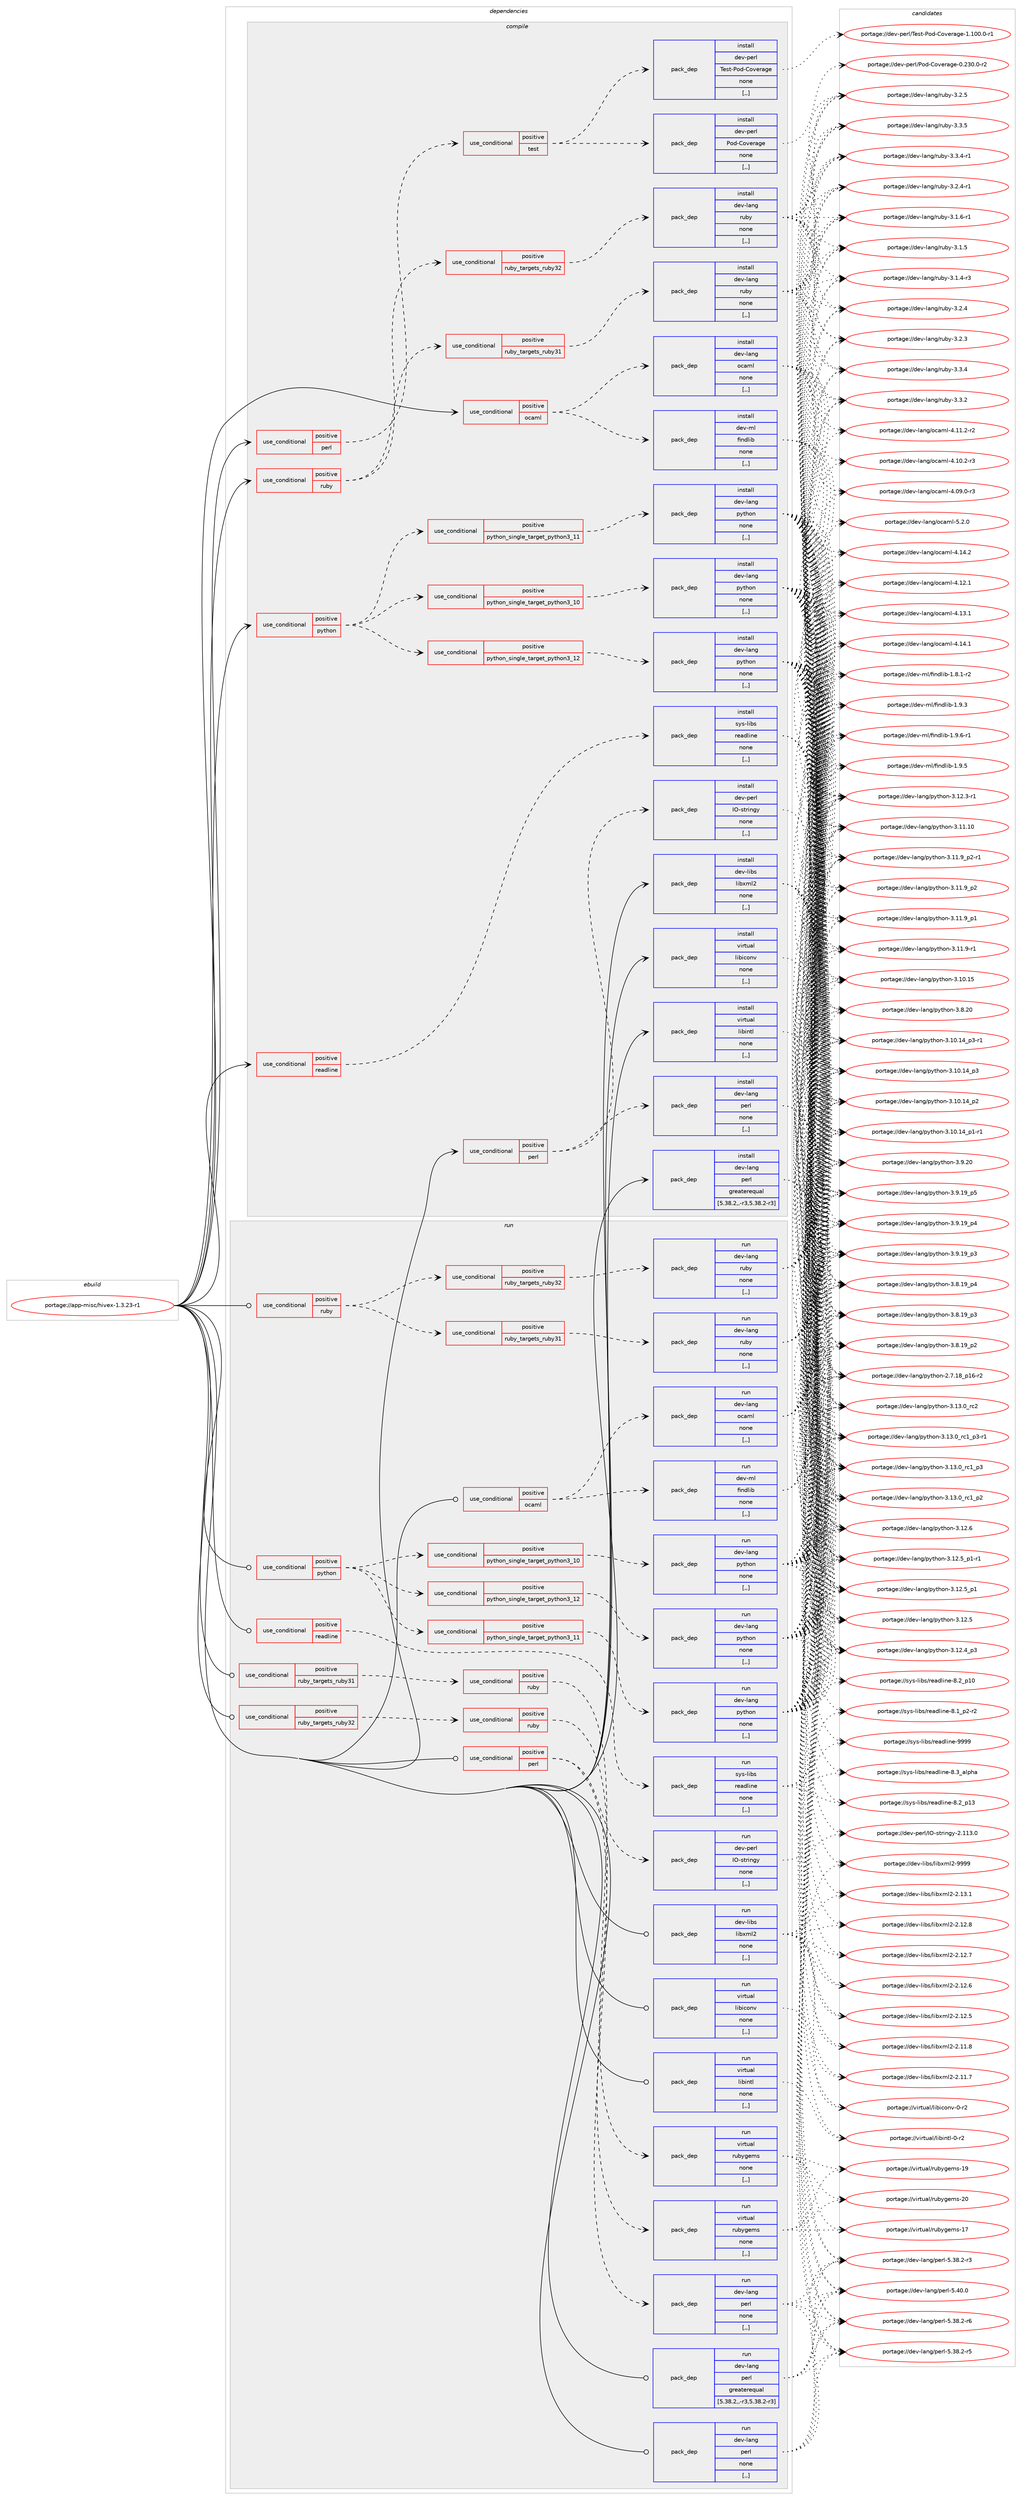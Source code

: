 digraph prolog {

# *************
# Graph options
# *************

newrank=true;
concentrate=true;
compound=true;
graph [rankdir=LR,fontname=Helvetica,fontsize=10,ranksep=1.5];#, ranksep=2.5, nodesep=0.2];
edge  [arrowhead=vee];
node  [fontname=Helvetica,fontsize=10];

# **********
# The ebuild
# **********

subgraph cluster_leftcol {
color=gray;
label=<<i>ebuild</i>>;
id [label="portage://app-misc/hivex-1.3.23-r1", color=red, width=4, href="../app-misc/hivex-1.3.23-r1.svg"];
}

# ****************
# The dependencies
# ****************

subgraph cluster_midcol {
color=gray;
label=<<i>dependencies</i>>;
subgraph cluster_compile {
fillcolor="#eeeeee";
style=filled;
label=<<i>compile</i>>;
subgraph cond141956 {
dependency535527 [label=<<TABLE BORDER="0" CELLBORDER="1" CELLSPACING="0" CELLPADDING="4"><TR><TD ROWSPAN="3" CELLPADDING="10">use_conditional</TD></TR><TR><TD>positive</TD></TR><TR><TD>ocaml</TD></TR></TABLE>>, shape=none, color=red];
subgraph pack389578 {
dependency535528 [label=<<TABLE BORDER="0" CELLBORDER="1" CELLSPACING="0" CELLPADDING="4" WIDTH="220"><TR><TD ROWSPAN="6" CELLPADDING="30">pack_dep</TD></TR><TR><TD WIDTH="110">install</TD></TR><TR><TD>dev-lang</TD></TR><TR><TD>ocaml</TD></TR><TR><TD>none</TD></TR><TR><TD>[,,]</TD></TR></TABLE>>, shape=none, color=blue];
}
dependency535527:e -> dependency535528:w [weight=20,style="dashed",arrowhead="vee"];
subgraph pack389579 {
dependency535529 [label=<<TABLE BORDER="0" CELLBORDER="1" CELLSPACING="0" CELLPADDING="4" WIDTH="220"><TR><TD ROWSPAN="6" CELLPADDING="30">pack_dep</TD></TR><TR><TD WIDTH="110">install</TD></TR><TR><TD>dev-ml</TD></TR><TR><TD>findlib</TD></TR><TR><TD>none</TD></TR><TR><TD>[,,]</TD></TR></TABLE>>, shape=none, color=blue];
}
dependency535527:e -> dependency535529:w [weight=20,style="dashed",arrowhead="vee"];
}
id:e -> dependency535527:w [weight=20,style="solid",arrowhead="vee"];
subgraph cond141957 {
dependency535530 [label=<<TABLE BORDER="0" CELLBORDER="1" CELLSPACING="0" CELLPADDING="4"><TR><TD ROWSPAN="3" CELLPADDING="10">use_conditional</TD></TR><TR><TD>positive</TD></TR><TR><TD>perl</TD></TR></TABLE>>, shape=none, color=red];
subgraph cond141958 {
dependency535531 [label=<<TABLE BORDER="0" CELLBORDER="1" CELLSPACING="0" CELLPADDING="4"><TR><TD ROWSPAN="3" CELLPADDING="10">use_conditional</TD></TR><TR><TD>positive</TD></TR><TR><TD>test</TD></TR></TABLE>>, shape=none, color=red];
subgraph pack389580 {
dependency535532 [label=<<TABLE BORDER="0" CELLBORDER="1" CELLSPACING="0" CELLPADDING="4" WIDTH="220"><TR><TD ROWSPAN="6" CELLPADDING="30">pack_dep</TD></TR><TR><TD WIDTH="110">install</TD></TR><TR><TD>dev-perl</TD></TR><TR><TD>Pod-Coverage</TD></TR><TR><TD>none</TD></TR><TR><TD>[,,]</TD></TR></TABLE>>, shape=none, color=blue];
}
dependency535531:e -> dependency535532:w [weight=20,style="dashed",arrowhead="vee"];
subgraph pack389581 {
dependency535533 [label=<<TABLE BORDER="0" CELLBORDER="1" CELLSPACING="0" CELLPADDING="4" WIDTH="220"><TR><TD ROWSPAN="6" CELLPADDING="30">pack_dep</TD></TR><TR><TD WIDTH="110">install</TD></TR><TR><TD>dev-perl</TD></TR><TR><TD>Test-Pod-Coverage</TD></TR><TR><TD>none</TD></TR><TR><TD>[,,]</TD></TR></TABLE>>, shape=none, color=blue];
}
dependency535531:e -> dependency535533:w [weight=20,style="dashed",arrowhead="vee"];
}
dependency535530:e -> dependency535531:w [weight=20,style="dashed",arrowhead="vee"];
}
id:e -> dependency535530:w [weight=20,style="solid",arrowhead="vee"];
subgraph cond141959 {
dependency535534 [label=<<TABLE BORDER="0" CELLBORDER="1" CELLSPACING="0" CELLPADDING="4"><TR><TD ROWSPAN="3" CELLPADDING="10">use_conditional</TD></TR><TR><TD>positive</TD></TR><TR><TD>perl</TD></TR></TABLE>>, shape=none, color=red];
subgraph pack389582 {
dependency535535 [label=<<TABLE BORDER="0" CELLBORDER="1" CELLSPACING="0" CELLPADDING="4" WIDTH="220"><TR><TD ROWSPAN="6" CELLPADDING="30">pack_dep</TD></TR><TR><TD WIDTH="110">install</TD></TR><TR><TD>dev-lang</TD></TR><TR><TD>perl</TD></TR><TR><TD>none</TD></TR><TR><TD>[,,]</TD></TR></TABLE>>, shape=none, color=blue];
}
dependency535534:e -> dependency535535:w [weight=20,style="dashed",arrowhead="vee"];
subgraph pack389583 {
dependency535536 [label=<<TABLE BORDER="0" CELLBORDER="1" CELLSPACING="0" CELLPADDING="4" WIDTH="220"><TR><TD ROWSPAN="6" CELLPADDING="30">pack_dep</TD></TR><TR><TD WIDTH="110">install</TD></TR><TR><TD>dev-perl</TD></TR><TR><TD>IO-stringy</TD></TR><TR><TD>none</TD></TR><TR><TD>[,,]</TD></TR></TABLE>>, shape=none, color=blue];
}
dependency535534:e -> dependency535536:w [weight=20,style="dashed",arrowhead="vee"];
}
id:e -> dependency535534:w [weight=20,style="solid",arrowhead="vee"];
subgraph cond141960 {
dependency535537 [label=<<TABLE BORDER="0" CELLBORDER="1" CELLSPACING="0" CELLPADDING="4"><TR><TD ROWSPAN="3" CELLPADDING="10">use_conditional</TD></TR><TR><TD>positive</TD></TR><TR><TD>python</TD></TR></TABLE>>, shape=none, color=red];
subgraph cond141961 {
dependency535538 [label=<<TABLE BORDER="0" CELLBORDER="1" CELLSPACING="0" CELLPADDING="4"><TR><TD ROWSPAN="3" CELLPADDING="10">use_conditional</TD></TR><TR><TD>positive</TD></TR><TR><TD>python_single_target_python3_10</TD></TR></TABLE>>, shape=none, color=red];
subgraph pack389584 {
dependency535539 [label=<<TABLE BORDER="0" CELLBORDER="1" CELLSPACING="0" CELLPADDING="4" WIDTH="220"><TR><TD ROWSPAN="6" CELLPADDING="30">pack_dep</TD></TR><TR><TD WIDTH="110">install</TD></TR><TR><TD>dev-lang</TD></TR><TR><TD>python</TD></TR><TR><TD>none</TD></TR><TR><TD>[,,]</TD></TR></TABLE>>, shape=none, color=blue];
}
dependency535538:e -> dependency535539:w [weight=20,style="dashed",arrowhead="vee"];
}
dependency535537:e -> dependency535538:w [weight=20,style="dashed",arrowhead="vee"];
subgraph cond141962 {
dependency535540 [label=<<TABLE BORDER="0" CELLBORDER="1" CELLSPACING="0" CELLPADDING="4"><TR><TD ROWSPAN="3" CELLPADDING="10">use_conditional</TD></TR><TR><TD>positive</TD></TR><TR><TD>python_single_target_python3_11</TD></TR></TABLE>>, shape=none, color=red];
subgraph pack389585 {
dependency535541 [label=<<TABLE BORDER="0" CELLBORDER="1" CELLSPACING="0" CELLPADDING="4" WIDTH="220"><TR><TD ROWSPAN="6" CELLPADDING="30">pack_dep</TD></TR><TR><TD WIDTH="110">install</TD></TR><TR><TD>dev-lang</TD></TR><TR><TD>python</TD></TR><TR><TD>none</TD></TR><TR><TD>[,,]</TD></TR></TABLE>>, shape=none, color=blue];
}
dependency535540:e -> dependency535541:w [weight=20,style="dashed",arrowhead="vee"];
}
dependency535537:e -> dependency535540:w [weight=20,style="dashed",arrowhead="vee"];
subgraph cond141963 {
dependency535542 [label=<<TABLE BORDER="0" CELLBORDER="1" CELLSPACING="0" CELLPADDING="4"><TR><TD ROWSPAN="3" CELLPADDING="10">use_conditional</TD></TR><TR><TD>positive</TD></TR><TR><TD>python_single_target_python3_12</TD></TR></TABLE>>, shape=none, color=red];
subgraph pack389586 {
dependency535543 [label=<<TABLE BORDER="0" CELLBORDER="1" CELLSPACING="0" CELLPADDING="4" WIDTH="220"><TR><TD ROWSPAN="6" CELLPADDING="30">pack_dep</TD></TR><TR><TD WIDTH="110">install</TD></TR><TR><TD>dev-lang</TD></TR><TR><TD>python</TD></TR><TR><TD>none</TD></TR><TR><TD>[,,]</TD></TR></TABLE>>, shape=none, color=blue];
}
dependency535542:e -> dependency535543:w [weight=20,style="dashed",arrowhead="vee"];
}
dependency535537:e -> dependency535542:w [weight=20,style="dashed",arrowhead="vee"];
}
id:e -> dependency535537:w [weight=20,style="solid",arrowhead="vee"];
subgraph cond141964 {
dependency535544 [label=<<TABLE BORDER="0" CELLBORDER="1" CELLSPACING="0" CELLPADDING="4"><TR><TD ROWSPAN="3" CELLPADDING="10">use_conditional</TD></TR><TR><TD>positive</TD></TR><TR><TD>readline</TD></TR></TABLE>>, shape=none, color=red];
subgraph pack389587 {
dependency535545 [label=<<TABLE BORDER="0" CELLBORDER="1" CELLSPACING="0" CELLPADDING="4" WIDTH="220"><TR><TD ROWSPAN="6" CELLPADDING="30">pack_dep</TD></TR><TR><TD WIDTH="110">install</TD></TR><TR><TD>sys-libs</TD></TR><TR><TD>readline</TD></TR><TR><TD>none</TD></TR><TR><TD>[,,]</TD></TR></TABLE>>, shape=none, color=blue];
}
dependency535544:e -> dependency535545:w [weight=20,style="dashed",arrowhead="vee"];
}
id:e -> dependency535544:w [weight=20,style="solid",arrowhead="vee"];
subgraph cond141965 {
dependency535546 [label=<<TABLE BORDER="0" CELLBORDER="1" CELLSPACING="0" CELLPADDING="4"><TR><TD ROWSPAN="3" CELLPADDING="10">use_conditional</TD></TR><TR><TD>positive</TD></TR><TR><TD>ruby</TD></TR></TABLE>>, shape=none, color=red];
subgraph cond141966 {
dependency535547 [label=<<TABLE BORDER="0" CELLBORDER="1" CELLSPACING="0" CELLPADDING="4"><TR><TD ROWSPAN="3" CELLPADDING="10">use_conditional</TD></TR><TR><TD>positive</TD></TR><TR><TD>ruby_targets_ruby31</TD></TR></TABLE>>, shape=none, color=red];
subgraph pack389588 {
dependency535548 [label=<<TABLE BORDER="0" CELLBORDER="1" CELLSPACING="0" CELLPADDING="4" WIDTH="220"><TR><TD ROWSPAN="6" CELLPADDING="30">pack_dep</TD></TR><TR><TD WIDTH="110">install</TD></TR><TR><TD>dev-lang</TD></TR><TR><TD>ruby</TD></TR><TR><TD>none</TD></TR><TR><TD>[,,]</TD></TR></TABLE>>, shape=none, color=blue];
}
dependency535547:e -> dependency535548:w [weight=20,style="dashed",arrowhead="vee"];
}
dependency535546:e -> dependency535547:w [weight=20,style="dashed",arrowhead="vee"];
subgraph cond141967 {
dependency535549 [label=<<TABLE BORDER="0" CELLBORDER="1" CELLSPACING="0" CELLPADDING="4"><TR><TD ROWSPAN="3" CELLPADDING="10">use_conditional</TD></TR><TR><TD>positive</TD></TR><TR><TD>ruby_targets_ruby32</TD></TR></TABLE>>, shape=none, color=red];
subgraph pack389589 {
dependency535550 [label=<<TABLE BORDER="0" CELLBORDER="1" CELLSPACING="0" CELLPADDING="4" WIDTH="220"><TR><TD ROWSPAN="6" CELLPADDING="30">pack_dep</TD></TR><TR><TD WIDTH="110">install</TD></TR><TR><TD>dev-lang</TD></TR><TR><TD>ruby</TD></TR><TR><TD>none</TD></TR><TR><TD>[,,]</TD></TR></TABLE>>, shape=none, color=blue];
}
dependency535549:e -> dependency535550:w [weight=20,style="dashed",arrowhead="vee"];
}
dependency535546:e -> dependency535549:w [weight=20,style="dashed",arrowhead="vee"];
}
id:e -> dependency535546:w [weight=20,style="solid",arrowhead="vee"];
subgraph pack389590 {
dependency535551 [label=<<TABLE BORDER="0" CELLBORDER="1" CELLSPACING="0" CELLPADDING="4" WIDTH="220"><TR><TD ROWSPAN="6" CELLPADDING="30">pack_dep</TD></TR><TR><TD WIDTH="110">install</TD></TR><TR><TD>dev-lang</TD></TR><TR><TD>perl</TD></TR><TR><TD>greaterequal</TD></TR><TR><TD>[5.38.2,,-r3,5.38.2-r3]</TD></TR></TABLE>>, shape=none, color=blue];
}
id:e -> dependency535551:w [weight=20,style="solid",arrowhead="vee"];
subgraph pack389591 {
dependency535552 [label=<<TABLE BORDER="0" CELLBORDER="1" CELLSPACING="0" CELLPADDING="4" WIDTH="220"><TR><TD ROWSPAN="6" CELLPADDING="30">pack_dep</TD></TR><TR><TD WIDTH="110">install</TD></TR><TR><TD>dev-libs</TD></TR><TR><TD>libxml2</TD></TR><TR><TD>none</TD></TR><TR><TD>[,,]</TD></TR></TABLE>>, shape=none, color=blue];
}
id:e -> dependency535552:w [weight=20,style="solid",arrowhead="vee"];
subgraph pack389592 {
dependency535553 [label=<<TABLE BORDER="0" CELLBORDER="1" CELLSPACING="0" CELLPADDING="4" WIDTH="220"><TR><TD ROWSPAN="6" CELLPADDING="30">pack_dep</TD></TR><TR><TD WIDTH="110">install</TD></TR><TR><TD>virtual</TD></TR><TR><TD>libiconv</TD></TR><TR><TD>none</TD></TR><TR><TD>[,,]</TD></TR></TABLE>>, shape=none, color=blue];
}
id:e -> dependency535553:w [weight=20,style="solid",arrowhead="vee"];
subgraph pack389593 {
dependency535554 [label=<<TABLE BORDER="0" CELLBORDER="1" CELLSPACING="0" CELLPADDING="4" WIDTH="220"><TR><TD ROWSPAN="6" CELLPADDING="30">pack_dep</TD></TR><TR><TD WIDTH="110">install</TD></TR><TR><TD>virtual</TD></TR><TR><TD>libintl</TD></TR><TR><TD>none</TD></TR><TR><TD>[,,]</TD></TR></TABLE>>, shape=none, color=blue];
}
id:e -> dependency535554:w [weight=20,style="solid",arrowhead="vee"];
}
subgraph cluster_compileandrun {
fillcolor="#eeeeee";
style=filled;
label=<<i>compile and run</i>>;
}
subgraph cluster_run {
fillcolor="#eeeeee";
style=filled;
label=<<i>run</i>>;
subgraph cond141968 {
dependency535555 [label=<<TABLE BORDER="0" CELLBORDER="1" CELLSPACING="0" CELLPADDING="4"><TR><TD ROWSPAN="3" CELLPADDING="10">use_conditional</TD></TR><TR><TD>positive</TD></TR><TR><TD>ocaml</TD></TR></TABLE>>, shape=none, color=red];
subgraph pack389594 {
dependency535556 [label=<<TABLE BORDER="0" CELLBORDER="1" CELLSPACING="0" CELLPADDING="4" WIDTH="220"><TR><TD ROWSPAN="6" CELLPADDING="30">pack_dep</TD></TR><TR><TD WIDTH="110">run</TD></TR><TR><TD>dev-lang</TD></TR><TR><TD>ocaml</TD></TR><TR><TD>none</TD></TR><TR><TD>[,,]</TD></TR></TABLE>>, shape=none, color=blue];
}
dependency535555:e -> dependency535556:w [weight=20,style="dashed",arrowhead="vee"];
subgraph pack389595 {
dependency535557 [label=<<TABLE BORDER="0" CELLBORDER="1" CELLSPACING="0" CELLPADDING="4" WIDTH="220"><TR><TD ROWSPAN="6" CELLPADDING="30">pack_dep</TD></TR><TR><TD WIDTH="110">run</TD></TR><TR><TD>dev-ml</TD></TR><TR><TD>findlib</TD></TR><TR><TD>none</TD></TR><TR><TD>[,,]</TD></TR></TABLE>>, shape=none, color=blue];
}
dependency535555:e -> dependency535557:w [weight=20,style="dashed",arrowhead="vee"];
}
id:e -> dependency535555:w [weight=20,style="solid",arrowhead="odot"];
subgraph cond141969 {
dependency535558 [label=<<TABLE BORDER="0" CELLBORDER="1" CELLSPACING="0" CELLPADDING="4"><TR><TD ROWSPAN="3" CELLPADDING="10">use_conditional</TD></TR><TR><TD>positive</TD></TR><TR><TD>perl</TD></TR></TABLE>>, shape=none, color=red];
subgraph pack389596 {
dependency535559 [label=<<TABLE BORDER="0" CELLBORDER="1" CELLSPACING="0" CELLPADDING="4" WIDTH="220"><TR><TD ROWSPAN="6" CELLPADDING="30">pack_dep</TD></TR><TR><TD WIDTH="110">run</TD></TR><TR><TD>dev-lang</TD></TR><TR><TD>perl</TD></TR><TR><TD>none</TD></TR><TR><TD>[,,]</TD></TR></TABLE>>, shape=none, color=blue];
}
dependency535558:e -> dependency535559:w [weight=20,style="dashed",arrowhead="vee"];
subgraph pack389597 {
dependency535560 [label=<<TABLE BORDER="0" CELLBORDER="1" CELLSPACING="0" CELLPADDING="4" WIDTH="220"><TR><TD ROWSPAN="6" CELLPADDING="30">pack_dep</TD></TR><TR><TD WIDTH="110">run</TD></TR><TR><TD>dev-perl</TD></TR><TR><TD>IO-stringy</TD></TR><TR><TD>none</TD></TR><TR><TD>[,,]</TD></TR></TABLE>>, shape=none, color=blue];
}
dependency535558:e -> dependency535560:w [weight=20,style="dashed",arrowhead="vee"];
}
id:e -> dependency535558:w [weight=20,style="solid",arrowhead="odot"];
subgraph cond141970 {
dependency535561 [label=<<TABLE BORDER="0" CELLBORDER="1" CELLSPACING="0" CELLPADDING="4"><TR><TD ROWSPAN="3" CELLPADDING="10">use_conditional</TD></TR><TR><TD>positive</TD></TR><TR><TD>python</TD></TR></TABLE>>, shape=none, color=red];
subgraph cond141971 {
dependency535562 [label=<<TABLE BORDER="0" CELLBORDER="1" CELLSPACING="0" CELLPADDING="4"><TR><TD ROWSPAN="3" CELLPADDING="10">use_conditional</TD></TR><TR><TD>positive</TD></TR><TR><TD>python_single_target_python3_10</TD></TR></TABLE>>, shape=none, color=red];
subgraph pack389598 {
dependency535563 [label=<<TABLE BORDER="0" CELLBORDER="1" CELLSPACING="0" CELLPADDING="4" WIDTH="220"><TR><TD ROWSPAN="6" CELLPADDING="30">pack_dep</TD></TR><TR><TD WIDTH="110">run</TD></TR><TR><TD>dev-lang</TD></TR><TR><TD>python</TD></TR><TR><TD>none</TD></TR><TR><TD>[,,]</TD></TR></TABLE>>, shape=none, color=blue];
}
dependency535562:e -> dependency535563:w [weight=20,style="dashed",arrowhead="vee"];
}
dependency535561:e -> dependency535562:w [weight=20,style="dashed",arrowhead="vee"];
subgraph cond141972 {
dependency535564 [label=<<TABLE BORDER="0" CELLBORDER="1" CELLSPACING="0" CELLPADDING="4"><TR><TD ROWSPAN="3" CELLPADDING="10">use_conditional</TD></TR><TR><TD>positive</TD></TR><TR><TD>python_single_target_python3_11</TD></TR></TABLE>>, shape=none, color=red];
subgraph pack389599 {
dependency535565 [label=<<TABLE BORDER="0" CELLBORDER="1" CELLSPACING="0" CELLPADDING="4" WIDTH="220"><TR><TD ROWSPAN="6" CELLPADDING="30">pack_dep</TD></TR><TR><TD WIDTH="110">run</TD></TR><TR><TD>dev-lang</TD></TR><TR><TD>python</TD></TR><TR><TD>none</TD></TR><TR><TD>[,,]</TD></TR></TABLE>>, shape=none, color=blue];
}
dependency535564:e -> dependency535565:w [weight=20,style="dashed",arrowhead="vee"];
}
dependency535561:e -> dependency535564:w [weight=20,style="dashed",arrowhead="vee"];
subgraph cond141973 {
dependency535566 [label=<<TABLE BORDER="0" CELLBORDER="1" CELLSPACING="0" CELLPADDING="4"><TR><TD ROWSPAN="3" CELLPADDING="10">use_conditional</TD></TR><TR><TD>positive</TD></TR><TR><TD>python_single_target_python3_12</TD></TR></TABLE>>, shape=none, color=red];
subgraph pack389600 {
dependency535567 [label=<<TABLE BORDER="0" CELLBORDER="1" CELLSPACING="0" CELLPADDING="4" WIDTH="220"><TR><TD ROWSPAN="6" CELLPADDING="30">pack_dep</TD></TR><TR><TD WIDTH="110">run</TD></TR><TR><TD>dev-lang</TD></TR><TR><TD>python</TD></TR><TR><TD>none</TD></TR><TR><TD>[,,]</TD></TR></TABLE>>, shape=none, color=blue];
}
dependency535566:e -> dependency535567:w [weight=20,style="dashed",arrowhead="vee"];
}
dependency535561:e -> dependency535566:w [weight=20,style="dashed",arrowhead="vee"];
}
id:e -> dependency535561:w [weight=20,style="solid",arrowhead="odot"];
subgraph cond141974 {
dependency535568 [label=<<TABLE BORDER="0" CELLBORDER="1" CELLSPACING="0" CELLPADDING="4"><TR><TD ROWSPAN="3" CELLPADDING="10">use_conditional</TD></TR><TR><TD>positive</TD></TR><TR><TD>readline</TD></TR></TABLE>>, shape=none, color=red];
subgraph pack389601 {
dependency535569 [label=<<TABLE BORDER="0" CELLBORDER="1" CELLSPACING="0" CELLPADDING="4" WIDTH="220"><TR><TD ROWSPAN="6" CELLPADDING="30">pack_dep</TD></TR><TR><TD WIDTH="110">run</TD></TR><TR><TD>sys-libs</TD></TR><TR><TD>readline</TD></TR><TR><TD>none</TD></TR><TR><TD>[,,]</TD></TR></TABLE>>, shape=none, color=blue];
}
dependency535568:e -> dependency535569:w [weight=20,style="dashed",arrowhead="vee"];
}
id:e -> dependency535568:w [weight=20,style="solid",arrowhead="odot"];
subgraph cond141975 {
dependency535570 [label=<<TABLE BORDER="0" CELLBORDER="1" CELLSPACING="0" CELLPADDING="4"><TR><TD ROWSPAN="3" CELLPADDING="10">use_conditional</TD></TR><TR><TD>positive</TD></TR><TR><TD>ruby</TD></TR></TABLE>>, shape=none, color=red];
subgraph cond141976 {
dependency535571 [label=<<TABLE BORDER="0" CELLBORDER="1" CELLSPACING="0" CELLPADDING="4"><TR><TD ROWSPAN="3" CELLPADDING="10">use_conditional</TD></TR><TR><TD>positive</TD></TR><TR><TD>ruby_targets_ruby31</TD></TR></TABLE>>, shape=none, color=red];
subgraph pack389602 {
dependency535572 [label=<<TABLE BORDER="0" CELLBORDER="1" CELLSPACING="0" CELLPADDING="4" WIDTH="220"><TR><TD ROWSPAN="6" CELLPADDING="30">pack_dep</TD></TR><TR><TD WIDTH="110">run</TD></TR><TR><TD>dev-lang</TD></TR><TR><TD>ruby</TD></TR><TR><TD>none</TD></TR><TR><TD>[,,]</TD></TR></TABLE>>, shape=none, color=blue];
}
dependency535571:e -> dependency535572:w [weight=20,style="dashed",arrowhead="vee"];
}
dependency535570:e -> dependency535571:w [weight=20,style="dashed",arrowhead="vee"];
subgraph cond141977 {
dependency535573 [label=<<TABLE BORDER="0" CELLBORDER="1" CELLSPACING="0" CELLPADDING="4"><TR><TD ROWSPAN="3" CELLPADDING="10">use_conditional</TD></TR><TR><TD>positive</TD></TR><TR><TD>ruby_targets_ruby32</TD></TR></TABLE>>, shape=none, color=red];
subgraph pack389603 {
dependency535574 [label=<<TABLE BORDER="0" CELLBORDER="1" CELLSPACING="0" CELLPADDING="4" WIDTH="220"><TR><TD ROWSPAN="6" CELLPADDING="30">pack_dep</TD></TR><TR><TD WIDTH="110">run</TD></TR><TR><TD>dev-lang</TD></TR><TR><TD>ruby</TD></TR><TR><TD>none</TD></TR><TR><TD>[,,]</TD></TR></TABLE>>, shape=none, color=blue];
}
dependency535573:e -> dependency535574:w [weight=20,style="dashed",arrowhead="vee"];
}
dependency535570:e -> dependency535573:w [weight=20,style="dashed",arrowhead="vee"];
}
id:e -> dependency535570:w [weight=20,style="solid",arrowhead="odot"];
subgraph cond141978 {
dependency535575 [label=<<TABLE BORDER="0" CELLBORDER="1" CELLSPACING="0" CELLPADDING="4"><TR><TD ROWSPAN="3" CELLPADDING="10">use_conditional</TD></TR><TR><TD>positive</TD></TR><TR><TD>ruby_targets_ruby31</TD></TR></TABLE>>, shape=none, color=red];
subgraph cond141979 {
dependency535576 [label=<<TABLE BORDER="0" CELLBORDER="1" CELLSPACING="0" CELLPADDING="4"><TR><TD ROWSPAN="3" CELLPADDING="10">use_conditional</TD></TR><TR><TD>positive</TD></TR><TR><TD>ruby</TD></TR></TABLE>>, shape=none, color=red];
subgraph pack389604 {
dependency535577 [label=<<TABLE BORDER="0" CELLBORDER="1" CELLSPACING="0" CELLPADDING="4" WIDTH="220"><TR><TD ROWSPAN="6" CELLPADDING="30">pack_dep</TD></TR><TR><TD WIDTH="110">run</TD></TR><TR><TD>virtual</TD></TR><TR><TD>rubygems</TD></TR><TR><TD>none</TD></TR><TR><TD>[,,]</TD></TR></TABLE>>, shape=none, color=blue];
}
dependency535576:e -> dependency535577:w [weight=20,style="dashed",arrowhead="vee"];
}
dependency535575:e -> dependency535576:w [weight=20,style="dashed",arrowhead="vee"];
}
id:e -> dependency535575:w [weight=20,style="solid",arrowhead="odot"];
subgraph cond141980 {
dependency535578 [label=<<TABLE BORDER="0" CELLBORDER="1" CELLSPACING="0" CELLPADDING="4"><TR><TD ROWSPAN="3" CELLPADDING="10">use_conditional</TD></TR><TR><TD>positive</TD></TR><TR><TD>ruby_targets_ruby32</TD></TR></TABLE>>, shape=none, color=red];
subgraph cond141981 {
dependency535579 [label=<<TABLE BORDER="0" CELLBORDER="1" CELLSPACING="0" CELLPADDING="4"><TR><TD ROWSPAN="3" CELLPADDING="10">use_conditional</TD></TR><TR><TD>positive</TD></TR><TR><TD>ruby</TD></TR></TABLE>>, shape=none, color=red];
subgraph pack389605 {
dependency535580 [label=<<TABLE BORDER="0" CELLBORDER="1" CELLSPACING="0" CELLPADDING="4" WIDTH="220"><TR><TD ROWSPAN="6" CELLPADDING="30">pack_dep</TD></TR><TR><TD WIDTH="110">run</TD></TR><TR><TD>virtual</TD></TR><TR><TD>rubygems</TD></TR><TR><TD>none</TD></TR><TR><TD>[,,]</TD></TR></TABLE>>, shape=none, color=blue];
}
dependency535579:e -> dependency535580:w [weight=20,style="dashed",arrowhead="vee"];
}
dependency535578:e -> dependency535579:w [weight=20,style="dashed",arrowhead="vee"];
}
id:e -> dependency535578:w [weight=20,style="solid",arrowhead="odot"];
subgraph pack389606 {
dependency535581 [label=<<TABLE BORDER="0" CELLBORDER="1" CELLSPACING="0" CELLPADDING="4" WIDTH="220"><TR><TD ROWSPAN="6" CELLPADDING="30">pack_dep</TD></TR><TR><TD WIDTH="110">run</TD></TR><TR><TD>dev-lang</TD></TR><TR><TD>perl</TD></TR><TR><TD>greaterequal</TD></TR><TR><TD>[5.38.2,,-r3,5.38.2-r3]</TD></TR></TABLE>>, shape=none, color=blue];
}
id:e -> dependency535581:w [weight=20,style="solid",arrowhead="odot"];
subgraph pack389607 {
dependency535582 [label=<<TABLE BORDER="0" CELLBORDER="1" CELLSPACING="0" CELLPADDING="4" WIDTH="220"><TR><TD ROWSPAN="6" CELLPADDING="30">pack_dep</TD></TR><TR><TD WIDTH="110">run</TD></TR><TR><TD>dev-lang</TD></TR><TR><TD>perl</TD></TR><TR><TD>none</TD></TR><TR><TD>[,,]</TD></TR></TABLE>>, shape=none, color=blue];
}
id:e -> dependency535582:w [weight=20,style="solid",arrowhead="odot"];
subgraph pack389608 {
dependency535583 [label=<<TABLE BORDER="0" CELLBORDER="1" CELLSPACING="0" CELLPADDING="4" WIDTH="220"><TR><TD ROWSPAN="6" CELLPADDING="30">pack_dep</TD></TR><TR><TD WIDTH="110">run</TD></TR><TR><TD>dev-libs</TD></TR><TR><TD>libxml2</TD></TR><TR><TD>none</TD></TR><TR><TD>[,,]</TD></TR></TABLE>>, shape=none, color=blue];
}
id:e -> dependency535583:w [weight=20,style="solid",arrowhead="odot"];
subgraph pack389609 {
dependency535584 [label=<<TABLE BORDER="0" CELLBORDER="1" CELLSPACING="0" CELLPADDING="4" WIDTH="220"><TR><TD ROWSPAN="6" CELLPADDING="30">pack_dep</TD></TR><TR><TD WIDTH="110">run</TD></TR><TR><TD>virtual</TD></TR><TR><TD>libiconv</TD></TR><TR><TD>none</TD></TR><TR><TD>[,,]</TD></TR></TABLE>>, shape=none, color=blue];
}
id:e -> dependency535584:w [weight=20,style="solid",arrowhead="odot"];
subgraph pack389610 {
dependency535585 [label=<<TABLE BORDER="0" CELLBORDER="1" CELLSPACING="0" CELLPADDING="4" WIDTH="220"><TR><TD ROWSPAN="6" CELLPADDING="30">pack_dep</TD></TR><TR><TD WIDTH="110">run</TD></TR><TR><TD>virtual</TD></TR><TR><TD>libintl</TD></TR><TR><TD>none</TD></TR><TR><TD>[,,]</TD></TR></TABLE>>, shape=none, color=blue];
}
id:e -> dependency535585:w [weight=20,style="solid",arrowhead="odot"];
}
}

# **************
# The candidates
# **************

subgraph cluster_choices {
rank=same;
color=gray;
label=<<i>candidates</i>>;

subgraph choice389578 {
color=black;
nodesep=1;
choice1001011184510897110103471119997109108455346504648 [label="portage://dev-lang/ocaml-5.2.0", color=red, width=4,href="../dev-lang/ocaml-5.2.0.svg"];
choice100101118451089711010347111999710910845524649524650 [label="portage://dev-lang/ocaml-4.14.2", color=red, width=4,href="../dev-lang/ocaml-4.14.2.svg"];
choice100101118451089711010347111999710910845524649524649 [label="portage://dev-lang/ocaml-4.14.1", color=red, width=4,href="../dev-lang/ocaml-4.14.1.svg"];
choice100101118451089711010347111999710910845524649514649 [label="portage://dev-lang/ocaml-4.13.1", color=red, width=4,href="../dev-lang/ocaml-4.13.1.svg"];
choice100101118451089711010347111999710910845524649504649 [label="portage://dev-lang/ocaml-4.12.1", color=red, width=4,href="../dev-lang/ocaml-4.12.1.svg"];
choice1001011184510897110103471119997109108455246494946504511450 [label="portage://dev-lang/ocaml-4.11.2-r2", color=red, width=4,href="../dev-lang/ocaml-4.11.2-r2.svg"];
choice1001011184510897110103471119997109108455246494846504511451 [label="portage://dev-lang/ocaml-4.10.2-r3", color=red, width=4,href="../dev-lang/ocaml-4.10.2-r3.svg"];
choice1001011184510897110103471119997109108455246485746484511451 [label="portage://dev-lang/ocaml-4.09.0-r3", color=red, width=4,href="../dev-lang/ocaml-4.09.0-r3.svg"];
dependency535528:e -> choice1001011184510897110103471119997109108455346504648:w [style=dotted,weight="100"];
dependency535528:e -> choice100101118451089711010347111999710910845524649524650:w [style=dotted,weight="100"];
dependency535528:e -> choice100101118451089711010347111999710910845524649524649:w [style=dotted,weight="100"];
dependency535528:e -> choice100101118451089711010347111999710910845524649514649:w [style=dotted,weight="100"];
dependency535528:e -> choice100101118451089711010347111999710910845524649504649:w [style=dotted,weight="100"];
dependency535528:e -> choice1001011184510897110103471119997109108455246494946504511450:w [style=dotted,weight="100"];
dependency535528:e -> choice1001011184510897110103471119997109108455246494846504511451:w [style=dotted,weight="100"];
dependency535528:e -> choice1001011184510897110103471119997109108455246485746484511451:w [style=dotted,weight="100"];
}
subgraph choice389579 {
color=black;
nodesep=1;
choice1001011184510910847102105110100108105984549465746544511449 [label="portage://dev-ml/findlib-1.9.6-r1", color=red, width=4,href="../dev-ml/findlib-1.9.6-r1.svg"];
choice100101118451091084710210511010010810598454946574653 [label="portage://dev-ml/findlib-1.9.5", color=red, width=4,href="../dev-ml/findlib-1.9.5.svg"];
choice100101118451091084710210511010010810598454946574651 [label="portage://dev-ml/findlib-1.9.3", color=red, width=4,href="../dev-ml/findlib-1.9.3.svg"];
choice1001011184510910847102105110100108105984549465646494511450 [label="portage://dev-ml/findlib-1.8.1-r2", color=red, width=4,href="../dev-ml/findlib-1.8.1-r2.svg"];
dependency535529:e -> choice1001011184510910847102105110100108105984549465746544511449:w [style=dotted,weight="100"];
dependency535529:e -> choice100101118451091084710210511010010810598454946574653:w [style=dotted,weight="100"];
dependency535529:e -> choice100101118451091084710210511010010810598454946574651:w [style=dotted,weight="100"];
dependency535529:e -> choice1001011184510910847102105110100108105984549465646494511450:w [style=dotted,weight="100"];
}
subgraph choice389580 {
color=black;
nodesep=1;
choice10010111845112101114108478011110045671111181011149710310145484650514846484511450 [label="portage://dev-perl/Pod-Coverage-0.230.0-r2", color=red, width=4,href="../dev-perl/Pod-Coverage-0.230.0-r2.svg"];
dependency535532:e -> choice10010111845112101114108478011110045671111181011149710310145484650514846484511450:w [style=dotted,weight="100"];
}
subgraph choice389581 {
color=black;
nodesep=1;
choice100101118451121011141084784101115116458011110045671111181011149710310145494649484846484511449 [label="portage://dev-perl/Test-Pod-Coverage-1.100.0-r1", color=red, width=4,href="../dev-perl/Test-Pod-Coverage-1.100.0-r1.svg"];
dependency535533:e -> choice100101118451121011141084784101115116458011110045671111181011149710310145494649484846484511449:w [style=dotted,weight="100"];
}
subgraph choice389582 {
color=black;
nodesep=1;
choice10010111845108971101034711210111410845534652484648 [label="portage://dev-lang/perl-5.40.0", color=red, width=4,href="../dev-lang/perl-5.40.0.svg"];
choice100101118451089711010347112101114108455346515646504511454 [label="portage://dev-lang/perl-5.38.2-r6", color=red, width=4,href="../dev-lang/perl-5.38.2-r6.svg"];
choice100101118451089711010347112101114108455346515646504511453 [label="portage://dev-lang/perl-5.38.2-r5", color=red, width=4,href="../dev-lang/perl-5.38.2-r5.svg"];
choice100101118451089711010347112101114108455346515646504511451 [label="portage://dev-lang/perl-5.38.2-r3", color=red, width=4,href="../dev-lang/perl-5.38.2-r3.svg"];
dependency535535:e -> choice10010111845108971101034711210111410845534652484648:w [style=dotted,weight="100"];
dependency535535:e -> choice100101118451089711010347112101114108455346515646504511454:w [style=dotted,weight="100"];
dependency535535:e -> choice100101118451089711010347112101114108455346515646504511453:w [style=dotted,weight="100"];
dependency535535:e -> choice100101118451089711010347112101114108455346515646504511451:w [style=dotted,weight="100"];
}
subgraph choice389583 {
color=black;
nodesep=1;
choice10010111845112101114108477379451151161141051101031214550464949514648 [label="portage://dev-perl/IO-stringy-2.113.0", color=red, width=4,href="../dev-perl/IO-stringy-2.113.0.svg"];
dependency535536:e -> choice10010111845112101114108477379451151161141051101031214550464949514648:w [style=dotted,weight="100"];
}
subgraph choice389584 {
color=black;
nodesep=1;
choice10010111845108971101034711212111610411111045514649514648951149950 [label="portage://dev-lang/python-3.13.0_rc2", color=red, width=4,href="../dev-lang/python-3.13.0_rc2.svg"];
choice1001011184510897110103471121211161041111104551464951464895114994995112514511449 [label="portage://dev-lang/python-3.13.0_rc1_p3-r1", color=red, width=4,href="../dev-lang/python-3.13.0_rc1_p3-r1.svg"];
choice100101118451089711010347112121116104111110455146495146489511499499511251 [label="portage://dev-lang/python-3.13.0_rc1_p3", color=red, width=4,href="../dev-lang/python-3.13.0_rc1_p3.svg"];
choice100101118451089711010347112121116104111110455146495146489511499499511250 [label="portage://dev-lang/python-3.13.0_rc1_p2", color=red, width=4,href="../dev-lang/python-3.13.0_rc1_p2.svg"];
choice10010111845108971101034711212111610411111045514649504654 [label="portage://dev-lang/python-3.12.6", color=red, width=4,href="../dev-lang/python-3.12.6.svg"];
choice1001011184510897110103471121211161041111104551464950465395112494511449 [label="portage://dev-lang/python-3.12.5_p1-r1", color=red, width=4,href="../dev-lang/python-3.12.5_p1-r1.svg"];
choice100101118451089711010347112121116104111110455146495046539511249 [label="portage://dev-lang/python-3.12.5_p1", color=red, width=4,href="../dev-lang/python-3.12.5_p1.svg"];
choice10010111845108971101034711212111610411111045514649504653 [label="portage://dev-lang/python-3.12.5", color=red, width=4,href="../dev-lang/python-3.12.5.svg"];
choice100101118451089711010347112121116104111110455146495046529511251 [label="portage://dev-lang/python-3.12.4_p3", color=red, width=4,href="../dev-lang/python-3.12.4_p3.svg"];
choice100101118451089711010347112121116104111110455146495046514511449 [label="portage://dev-lang/python-3.12.3-r1", color=red, width=4,href="../dev-lang/python-3.12.3-r1.svg"];
choice1001011184510897110103471121211161041111104551464949464948 [label="portage://dev-lang/python-3.11.10", color=red, width=4,href="../dev-lang/python-3.11.10.svg"];
choice1001011184510897110103471121211161041111104551464949465795112504511449 [label="portage://dev-lang/python-3.11.9_p2-r1", color=red, width=4,href="../dev-lang/python-3.11.9_p2-r1.svg"];
choice100101118451089711010347112121116104111110455146494946579511250 [label="portage://dev-lang/python-3.11.9_p2", color=red, width=4,href="../dev-lang/python-3.11.9_p2.svg"];
choice100101118451089711010347112121116104111110455146494946579511249 [label="portage://dev-lang/python-3.11.9_p1", color=red, width=4,href="../dev-lang/python-3.11.9_p1.svg"];
choice100101118451089711010347112121116104111110455146494946574511449 [label="portage://dev-lang/python-3.11.9-r1", color=red, width=4,href="../dev-lang/python-3.11.9-r1.svg"];
choice1001011184510897110103471121211161041111104551464948464953 [label="portage://dev-lang/python-3.10.15", color=red, width=4,href="../dev-lang/python-3.10.15.svg"];
choice100101118451089711010347112121116104111110455146494846495295112514511449 [label="portage://dev-lang/python-3.10.14_p3-r1", color=red, width=4,href="../dev-lang/python-3.10.14_p3-r1.svg"];
choice10010111845108971101034711212111610411111045514649484649529511251 [label="portage://dev-lang/python-3.10.14_p3", color=red, width=4,href="../dev-lang/python-3.10.14_p3.svg"];
choice10010111845108971101034711212111610411111045514649484649529511250 [label="portage://dev-lang/python-3.10.14_p2", color=red, width=4,href="../dev-lang/python-3.10.14_p2.svg"];
choice100101118451089711010347112121116104111110455146494846495295112494511449 [label="portage://dev-lang/python-3.10.14_p1-r1", color=red, width=4,href="../dev-lang/python-3.10.14_p1-r1.svg"];
choice10010111845108971101034711212111610411111045514657465048 [label="portage://dev-lang/python-3.9.20", color=red, width=4,href="../dev-lang/python-3.9.20.svg"];
choice100101118451089711010347112121116104111110455146574649579511253 [label="portage://dev-lang/python-3.9.19_p5", color=red, width=4,href="../dev-lang/python-3.9.19_p5.svg"];
choice100101118451089711010347112121116104111110455146574649579511252 [label="portage://dev-lang/python-3.9.19_p4", color=red, width=4,href="../dev-lang/python-3.9.19_p4.svg"];
choice100101118451089711010347112121116104111110455146574649579511251 [label="portage://dev-lang/python-3.9.19_p3", color=red, width=4,href="../dev-lang/python-3.9.19_p3.svg"];
choice10010111845108971101034711212111610411111045514656465048 [label="portage://dev-lang/python-3.8.20", color=red, width=4,href="../dev-lang/python-3.8.20.svg"];
choice100101118451089711010347112121116104111110455146564649579511252 [label="portage://dev-lang/python-3.8.19_p4", color=red, width=4,href="../dev-lang/python-3.8.19_p4.svg"];
choice100101118451089711010347112121116104111110455146564649579511251 [label="portage://dev-lang/python-3.8.19_p3", color=red, width=4,href="../dev-lang/python-3.8.19_p3.svg"];
choice100101118451089711010347112121116104111110455146564649579511250 [label="portage://dev-lang/python-3.8.19_p2", color=red, width=4,href="../dev-lang/python-3.8.19_p2.svg"];
choice100101118451089711010347112121116104111110455046554649569511249544511450 [label="portage://dev-lang/python-2.7.18_p16-r2", color=red, width=4,href="../dev-lang/python-2.7.18_p16-r2.svg"];
dependency535539:e -> choice10010111845108971101034711212111610411111045514649514648951149950:w [style=dotted,weight="100"];
dependency535539:e -> choice1001011184510897110103471121211161041111104551464951464895114994995112514511449:w [style=dotted,weight="100"];
dependency535539:e -> choice100101118451089711010347112121116104111110455146495146489511499499511251:w [style=dotted,weight="100"];
dependency535539:e -> choice100101118451089711010347112121116104111110455146495146489511499499511250:w [style=dotted,weight="100"];
dependency535539:e -> choice10010111845108971101034711212111610411111045514649504654:w [style=dotted,weight="100"];
dependency535539:e -> choice1001011184510897110103471121211161041111104551464950465395112494511449:w [style=dotted,weight="100"];
dependency535539:e -> choice100101118451089711010347112121116104111110455146495046539511249:w [style=dotted,weight="100"];
dependency535539:e -> choice10010111845108971101034711212111610411111045514649504653:w [style=dotted,weight="100"];
dependency535539:e -> choice100101118451089711010347112121116104111110455146495046529511251:w [style=dotted,weight="100"];
dependency535539:e -> choice100101118451089711010347112121116104111110455146495046514511449:w [style=dotted,weight="100"];
dependency535539:e -> choice1001011184510897110103471121211161041111104551464949464948:w [style=dotted,weight="100"];
dependency535539:e -> choice1001011184510897110103471121211161041111104551464949465795112504511449:w [style=dotted,weight="100"];
dependency535539:e -> choice100101118451089711010347112121116104111110455146494946579511250:w [style=dotted,weight="100"];
dependency535539:e -> choice100101118451089711010347112121116104111110455146494946579511249:w [style=dotted,weight="100"];
dependency535539:e -> choice100101118451089711010347112121116104111110455146494946574511449:w [style=dotted,weight="100"];
dependency535539:e -> choice1001011184510897110103471121211161041111104551464948464953:w [style=dotted,weight="100"];
dependency535539:e -> choice100101118451089711010347112121116104111110455146494846495295112514511449:w [style=dotted,weight="100"];
dependency535539:e -> choice10010111845108971101034711212111610411111045514649484649529511251:w [style=dotted,weight="100"];
dependency535539:e -> choice10010111845108971101034711212111610411111045514649484649529511250:w [style=dotted,weight="100"];
dependency535539:e -> choice100101118451089711010347112121116104111110455146494846495295112494511449:w [style=dotted,weight="100"];
dependency535539:e -> choice10010111845108971101034711212111610411111045514657465048:w [style=dotted,weight="100"];
dependency535539:e -> choice100101118451089711010347112121116104111110455146574649579511253:w [style=dotted,weight="100"];
dependency535539:e -> choice100101118451089711010347112121116104111110455146574649579511252:w [style=dotted,weight="100"];
dependency535539:e -> choice100101118451089711010347112121116104111110455146574649579511251:w [style=dotted,weight="100"];
dependency535539:e -> choice10010111845108971101034711212111610411111045514656465048:w [style=dotted,weight="100"];
dependency535539:e -> choice100101118451089711010347112121116104111110455146564649579511252:w [style=dotted,weight="100"];
dependency535539:e -> choice100101118451089711010347112121116104111110455146564649579511251:w [style=dotted,weight="100"];
dependency535539:e -> choice100101118451089711010347112121116104111110455146564649579511250:w [style=dotted,weight="100"];
dependency535539:e -> choice100101118451089711010347112121116104111110455046554649569511249544511450:w [style=dotted,weight="100"];
}
subgraph choice389585 {
color=black;
nodesep=1;
choice10010111845108971101034711212111610411111045514649514648951149950 [label="portage://dev-lang/python-3.13.0_rc2", color=red, width=4,href="../dev-lang/python-3.13.0_rc2.svg"];
choice1001011184510897110103471121211161041111104551464951464895114994995112514511449 [label="portage://dev-lang/python-3.13.0_rc1_p3-r1", color=red, width=4,href="../dev-lang/python-3.13.0_rc1_p3-r1.svg"];
choice100101118451089711010347112121116104111110455146495146489511499499511251 [label="portage://dev-lang/python-3.13.0_rc1_p3", color=red, width=4,href="../dev-lang/python-3.13.0_rc1_p3.svg"];
choice100101118451089711010347112121116104111110455146495146489511499499511250 [label="portage://dev-lang/python-3.13.0_rc1_p2", color=red, width=4,href="../dev-lang/python-3.13.0_rc1_p2.svg"];
choice10010111845108971101034711212111610411111045514649504654 [label="portage://dev-lang/python-3.12.6", color=red, width=4,href="../dev-lang/python-3.12.6.svg"];
choice1001011184510897110103471121211161041111104551464950465395112494511449 [label="portage://dev-lang/python-3.12.5_p1-r1", color=red, width=4,href="../dev-lang/python-3.12.5_p1-r1.svg"];
choice100101118451089711010347112121116104111110455146495046539511249 [label="portage://dev-lang/python-3.12.5_p1", color=red, width=4,href="../dev-lang/python-3.12.5_p1.svg"];
choice10010111845108971101034711212111610411111045514649504653 [label="portage://dev-lang/python-3.12.5", color=red, width=4,href="../dev-lang/python-3.12.5.svg"];
choice100101118451089711010347112121116104111110455146495046529511251 [label="portage://dev-lang/python-3.12.4_p3", color=red, width=4,href="../dev-lang/python-3.12.4_p3.svg"];
choice100101118451089711010347112121116104111110455146495046514511449 [label="portage://dev-lang/python-3.12.3-r1", color=red, width=4,href="../dev-lang/python-3.12.3-r1.svg"];
choice1001011184510897110103471121211161041111104551464949464948 [label="portage://dev-lang/python-3.11.10", color=red, width=4,href="../dev-lang/python-3.11.10.svg"];
choice1001011184510897110103471121211161041111104551464949465795112504511449 [label="portage://dev-lang/python-3.11.9_p2-r1", color=red, width=4,href="../dev-lang/python-3.11.9_p2-r1.svg"];
choice100101118451089711010347112121116104111110455146494946579511250 [label="portage://dev-lang/python-3.11.9_p2", color=red, width=4,href="../dev-lang/python-3.11.9_p2.svg"];
choice100101118451089711010347112121116104111110455146494946579511249 [label="portage://dev-lang/python-3.11.9_p1", color=red, width=4,href="../dev-lang/python-3.11.9_p1.svg"];
choice100101118451089711010347112121116104111110455146494946574511449 [label="portage://dev-lang/python-3.11.9-r1", color=red, width=4,href="../dev-lang/python-3.11.9-r1.svg"];
choice1001011184510897110103471121211161041111104551464948464953 [label="portage://dev-lang/python-3.10.15", color=red, width=4,href="../dev-lang/python-3.10.15.svg"];
choice100101118451089711010347112121116104111110455146494846495295112514511449 [label="portage://dev-lang/python-3.10.14_p3-r1", color=red, width=4,href="../dev-lang/python-3.10.14_p3-r1.svg"];
choice10010111845108971101034711212111610411111045514649484649529511251 [label="portage://dev-lang/python-3.10.14_p3", color=red, width=4,href="../dev-lang/python-3.10.14_p3.svg"];
choice10010111845108971101034711212111610411111045514649484649529511250 [label="portage://dev-lang/python-3.10.14_p2", color=red, width=4,href="../dev-lang/python-3.10.14_p2.svg"];
choice100101118451089711010347112121116104111110455146494846495295112494511449 [label="portage://dev-lang/python-3.10.14_p1-r1", color=red, width=4,href="../dev-lang/python-3.10.14_p1-r1.svg"];
choice10010111845108971101034711212111610411111045514657465048 [label="portage://dev-lang/python-3.9.20", color=red, width=4,href="../dev-lang/python-3.9.20.svg"];
choice100101118451089711010347112121116104111110455146574649579511253 [label="portage://dev-lang/python-3.9.19_p5", color=red, width=4,href="../dev-lang/python-3.9.19_p5.svg"];
choice100101118451089711010347112121116104111110455146574649579511252 [label="portage://dev-lang/python-3.9.19_p4", color=red, width=4,href="../dev-lang/python-3.9.19_p4.svg"];
choice100101118451089711010347112121116104111110455146574649579511251 [label="portage://dev-lang/python-3.9.19_p3", color=red, width=4,href="../dev-lang/python-3.9.19_p3.svg"];
choice10010111845108971101034711212111610411111045514656465048 [label="portage://dev-lang/python-3.8.20", color=red, width=4,href="../dev-lang/python-3.8.20.svg"];
choice100101118451089711010347112121116104111110455146564649579511252 [label="portage://dev-lang/python-3.8.19_p4", color=red, width=4,href="../dev-lang/python-3.8.19_p4.svg"];
choice100101118451089711010347112121116104111110455146564649579511251 [label="portage://dev-lang/python-3.8.19_p3", color=red, width=4,href="../dev-lang/python-3.8.19_p3.svg"];
choice100101118451089711010347112121116104111110455146564649579511250 [label="portage://dev-lang/python-3.8.19_p2", color=red, width=4,href="../dev-lang/python-3.8.19_p2.svg"];
choice100101118451089711010347112121116104111110455046554649569511249544511450 [label="portage://dev-lang/python-2.7.18_p16-r2", color=red, width=4,href="../dev-lang/python-2.7.18_p16-r2.svg"];
dependency535541:e -> choice10010111845108971101034711212111610411111045514649514648951149950:w [style=dotted,weight="100"];
dependency535541:e -> choice1001011184510897110103471121211161041111104551464951464895114994995112514511449:w [style=dotted,weight="100"];
dependency535541:e -> choice100101118451089711010347112121116104111110455146495146489511499499511251:w [style=dotted,weight="100"];
dependency535541:e -> choice100101118451089711010347112121116104111110455146495146489511499499511250:w [style=dotted,weight="100"];
dependency535541:e -> choice10010111845108971101034711212111610411111045514649504654:w [style=dotted,weight="100"];
dependency535541:e -> choice1001011184510897110103471121211161041111104551464950465395112494511449:w [style=dotted,weight="100"];
dependency535541:e -> choice100101118451089711010347112121116104111110455146495046539511249:w [style=dotted,weight="100"];
dependency535541:e -> choice10010111845108971101034711212111610411111045514649504653:w [style=dotted,weight="100"];
dependency535541:e -> choice100101118451089711010347112121116104111110455146495046529511251:w [style=dotted,weight="100"];
dependency535541:e -> choice100101118451089711010347112121116104111110455146495046514511449:w [style=dotted,weight="100"];
dependency535541:e -> choice1001011184510897110103471121211161041111104551464949464948:w [style=dotted,weight="100"];
dependency535541:e -> choice1001011184510897110103471121211161041111104551464949465795112504511449:w [style=dotted,weight="100"];
dependency535541:e -> choice100101118451089711010347112121116104111110455146494946579511250:w [style=dotted,weight="100"];
dependency535541:e -> choice100101118451089711010347112121116104111110455146494946579511249:w [style=dotted,weight="100"];
dependency535541:e -> choice100101118451089711010347112121116104111110455146494946574511449:w [style=dotted,weight="100"];
dependency535541:e -> choice1001011184510897110103471121211161041111104551464948464953:w [style=dotted,weight="100"];
dependency535541:e -> choice100101118451089711010347112121116104111110455146494846495295112514511449:w [style=dotted,weight="100"];
dependency535541:e -> choice10010111845108971101034711212111610411111045514649484649529511251:w [style=dotted,weight="100"];
dependency535541:e -> choice10010111845108971101034711212111610411111045514649484649529511250:w [style=dotted,weight="100"];
dependency535541:e -> choice100101118451089711010347112121116104111110455146494846495295112494511449:w [style=dotted,weight="100"];
dependency535541:e -> choice10010111845108971101034711212111610411111045514657465048:w [style=dotted,weight="100"];
dependency535541:e -> choice100101118451089711010347112121116104111110455146574649579511253:w [style=dotted,weight="100"];
dependency535541:e -> choice100101118451089711010347112121116104111110455146574649579511252:w [style=dotted,weight="100"];
dependency535541:e -> choice100101118451089711010347112121116104111110455146574649579511251:w [style=dotted,weight="100"];
dependency535541:e -> choice10010111845108971101034711212111610411111045514656465048:w [style=dotted,weight="100"];
dependency535541:e -> choice100101118451089711010347112121116104111110455146564649579511252:w [style=dotted,weight="100"];
dependency535541:e -> choice100101118451089711010347112121116104111110455146564649579511251:w [style=dotted,weight="100"];
dependency535541:e -> choice100101118451089711010347112121116104111110455146564649579511250:w [style=dotted,weight="100"];
dependency535541:e -> choice100101118451089711010347112121116104111110455046554649569511249544511450:w [style=dotted,weight="100"];
}
subgraph choice389586 {
color=black;
nodesep=1;
choice10010111845108971101034711212111610411111045514649514648951149950 [label="portage://dev-lang/python-3.13.0_rc2", color=red, width=4,href="../dev-lang/python-3.13.0_rc2.svg"];
choice1001011184510897110103471121211161041111104551464951464895114994995112514511449 [label="portage://dev-lang/python-3.13.0_rc1_p3-r1", color=red, width=4,href="../dev-lang/python-3.13.0_rc1_p3-r1.svg"];
choice100101118451089711010347112121116104111110455146495146489511499499511251 [label="portage://dev-lang/python-3.13.0_rc1_p3", color=red, width=4,href="../dev-lang/python-3.13.0_rc1_p3.svg"];
choice100101118451089711010347112121116104111110455146495146489511499499511250 [label="portage://dev-lang/python-3.13.0_rc1_p2", color=red, width=4,href="../dev-lang/python-3.13.0_rc1_p2.svg"];
choice10010111845108971101034711212111610411111045514649504654 [label="portage://dev-lang/python-3.12.6", color=red, width=4,href="../dev-lang/python-3.12.6.svg"];
choice1001011184510897110103471121211161041111104551464950465395112494511449 [label="portage://dev-lang/python-3.12.5_p1-r1", color=red, width=4,href="../dev-lang/python-3.12.5_p1-r1.svg"];
choice100101118451089711010347112121116104111110455146495046539511249 [label="portage://dev-lang/python-3.12.5_p1", color=red, width=4,href="../dev-lang/python-3.12.5_p1.svg"];
choice10010111845108971101034711212111610411111045514649504653 [label="portage://dev-lang/python-3.12.5", color=red, width=4,href="../dev-lang/python-3.12.5.svg"];
choice100101118451089711010347112121116104111110455146495046529511251 [label="portage://dev-lang/python-3.12.4_p3", color=red, width=4,href="../dev-lang/python-3.12.4_p3.svg"];
choice100101118451089711010347112121116104111110455146495046514511449 [label="portage://dev-lang/python-3.12.3-r1", color=red, width=4,href="../dev-lang/python-3.12.3-r1.svg"];
choice1001011184510897110103471121211161041111104551464949464948 [label="portage://dev-lang/python-3.11.10", color=red, width=4,href="../dev-lang/python-3.11.10.svg"];
choice1001011184510897110103471121211161041111104551464949465795112504511449 [label="portage://dev-lang/python-3.11.9_p2-r1", color=red, width=4,href="../dev-lang/python-3.11.9_p2-r1.svg"];
choice100101118451089711010347112121116104111110455146494946579511250 [label="portage://dev-lang/python-3.11.9_p2", color=red, width=4,href="../dev-lang/python-3.11.9_p2.svg"];
choice100101118451089711010347112121116104111110455146494946579511249 [label="portage://dev-lang/python-3.11.9_p1", color=red, width=4,href="../dev-lang/python-3.11.9_p1.svg"];
choice100101118451089711010347112121116104111110455146494946574511449 [label="portage://dev-lang/python-3.11.9-r1", color=red, width=4,href="../dev-lang/python-3.11.9-r1.svg"];
choice1001011184510897110103471121211161041111104551464948464953 [label="portage://dev-lang/python-3.10.15", color=red, width=4,href="../dev-lang/python-3.10.15.svg"];
choice100101118451089711010347112121116104111110455146494846495295112514511449 [label="portage://dev-lang/python-3.10.14_p3-r1", color=red, width=4,href="../dev-lang/python-3.10.14_p3-r1.svg"];
choice10010111845108971101034711212111610411111045514649484649529511251 [label="portage://dev-lang/python-3.10.14_p3", color=red, width=4,href="../dev-lang/python-3.10.14_p3.svg"];
choice10010111845108971101034711212111610411111045514649484649529511250 [label="portage://dev-lang/python-3.10.14_p2", color=red, width=4,href="../dev-lang/python-3.10.14_p2.svg"];
choice100101118451089711010347112121116104111110455146494846495295112494511449 [label="portage://dev-lang/python-3.10.14_p1-r1", color=red, width=4,href="../dev-lang/python-3.10.14_p1-r1.svg"];
choice10010111845108971101034711212111610411111045514657465048 [label="portage://dev-lang/python-3.9.20", color=red, width=4,href="../dev-lang/python-3.9.20.svg"];
choice100101118451089711010347112121116104111110455146574649579511253 [label="portage://dev-lang/python-3.9.19_p5", color=red, width=4,href="../dev-lang/python-3.9.19_p5.svg"];
choice100101118451089711010347112121116104111110455146574649579511252 [label="portage://dev-lang/python-3.9.19_p4", color=red, width=4,href="../dev-lang/python-3.9.19_p4.svg"];
choice100101118451089711010347112121116104111110455146574649579511251 [label="portage://dev-lang/python-3.9.19_p3", color=red, width=4,href="../dev-lang/python-3.9.19_p3.svg"];
choice10010111845108971101034711212111610411111045514656465048 [label="portage://dev-lang/python-3.8.20", color=red, width=4,href="../dev-lang/python-3.8.20.svg"];
choice100101118451089711010347112121116104111110455146564649579511252 [label="portage://dev-lang/python-3.8.19_p4", color=red, width=4,href="../dev-lang/python-3.8.19_p4.svg"];
choice100101118451089711010347112121116104111110455146564649579511251 [label="portage://dev-lang/python-3.8.19_p3", color=red, width=4,href="../dev-lang/python-3.8.19_p3.svg"];
choice100101118451089711010347112121116104111110455146564649579511250 [label="portage://dev-lang/python-3.8.19_p2", color=red, width=4,href="../dev-lang/python-3.8.19_p2.svg"];
choice100101118451089711010347112121116104111110455046554649569511249544511450 [label="portage://dev-lang/python-2.7.18_p16-r2", color=red, width=4,href="../dev-lang/python-2.7.18_p16-r2.svg"];
dependency535543:e -> choice10010111845108971101034711212111610411111045514649514648951149950:w [style=dotted,weight="100"];
dependency535543:e -> choice1001011184510897110103471121211161041111104551464951464895114994995112514511449:w [style=dotted,weight="100"];
dependency535543:e -> choice100101118451089711010347112121116104111110455146495146489511499499511251:w [style=dotted,weight="100"];
dependency535543:e -> choice100101118451089711010347112121116104111110455146495146489511499499511250:w [style=dotted,weight="100"];
dependency535543:e -> choice10010111845108971101034711212111610411111045514649504654:w [style=dotted,weight="100"];
dependency535543:e -> choice1001011184510897110103471121211161041111104551464950465395112494511449:w [style=dotted,weight="100"];
dependency535543:e -> choice100101118451089711010347112121116104111110455146495046539511249:w [style=dotted,weight="100"];
dependency535543:e -> choice10010111845108971101034711212111610411111045514649504653:w [style=dotted,weight="100"];
dependency535543:e -> choice100101118451089711010347112121116104111110455146495046529511251:w [style=dotted,weight="100"];
dependency535543:e -> choice100101118451089711010347112121116104111110455146495046514511449:w [style=dotted,weight="100"];
dependency535543:e -> choice1001011184510897110103471121211161041111104551464949464948:w [style=dotted,weight="100"];
dependency535543:e -> choice1001011184510897110103471121211161041111104551464949465795112504511449:w [style=dotted,weight="100"];
dependency535543:e -> choice100101118451089711010347112121116104111110455146494946579511250:w [style=dotted,weight="100"];
dependency535543:e -> choice100101118451089711010347112121116104111110455146494946579511249:w [style=dotted,weight="100"];
dependency535543:e -> choice100101118451089711010347112121116104111110455146494946574511449:w [style=dotted,weight="100"];
dependency535543:e -> choice1001011184510897110103471121211161041111104551464948464953:w [style=dotted,weight="100"];
dependency535543:e -> choice100101118451089711010347112121116104111110455146494846495295112514511449:w [style=dotted,weight="100"];
dependency535543:e -> choice10010111845108971101034711212111610411111045514649484649529511251:w [style=dotted,weight="100"];
dependency535543:e -> choice10010111845108971101034711212111610411111045514649484649529511250:w [style=dotted,weight="100"];
dependency535543:e -> choice100101118451089711010347112121116104111110455146494846495295112494511449:w [style=dotted,weight="100"];
dependency535543:e -> choice10010111845108971101034711212111610411111045514657465048:w [style=dotted,weight="100"];
dependency535543:e -> choice100101118451089711010347112121116104111110455146574649579511253:w [style=dotted,weight="100"];
dependency535543:e -> choice100101118451089711010347112121116104111110455146574649579511252:w [style=dotted,weight="100"];
dependency535543:e -> choice100101118451089711010347112121116104111110455146574649579511251:w [style=dotted,weight="100"];
dependency535543:e -> choice10010111845108971101034711212111610411111045514656465048:w [style=dotted,weight="100"];
dependency535543:e -> choice100101118451089711010347112121116104111110455146564649579511252:w [style=dotted,weight="100"];
dependency535543:e -> choice100101118451089711010347112121116104111110455146564649579511251:w [style=dotted,weight="100"];
dependency535543:e -> choice100101118451089711010347112121116104111110455146564649579511250:w [style=dotted,weight="100"];
dependency535543:e -> choice100101118451089711010347112121116104111110455046554649569511249544511450:w [style=dotted,weight="100"];
}
subgraph choice389587 {
color=black;
nodesep=1;
choice115121115451081059811547114101971001081051101014557575757 [label="portage://sys-libs/readline-9999", color=red, width=4,href="../sys-libs/readline-9999.svg"];
choice1151211154510810598115471141019710010810511010145564651959710811210497 [label="portage://sys-libs/readline-8.3_alpha", color=red, width=4,href="../sys-libs/readline-8.3_alpha.svg"];
choice1151211154510810598115471141019710010810511010145564650951124951 [label="portage://sys-libs/readline-8.2_p13", color=red, width=4,href="../sys-libs/readline-8.2_p13.svg"];
choice1151211154510810598115471141019710010810511010145564650951124948 [label="portage://sys-libs/readline-8.2_p10", color=red, width=4,href="../sys-libs/readline-8.2_p10.svg"];
choice115121115451081059811547114101971001081051101014556464995112504511450 [label="portage://sys-libs/readline-8.1_p2-r2", color=red, width=4,href="../sys-libs/readline-8.1_p2-r2.svg"];
dependency535545:e -> choice115121115451081059811547114101971001081051101014557575757:w [style=dotted,weight="100"];
dependency535545:e -> choice1151211154510810598115471141019710010810511010145564651959710811210497:w [style=dotted,weight="100"];
dependency535545:e -> choice1151211154510810598115471141019710010810511010145564650951124951:w [style=dotted,weight="100"];
dependency535545:e -> choice1151211154510810598115471141019710010810511010145564650951124948:w [style=dotted,weight="100"];
dependency535545:e -> choice115121115451081059811547114101971001081051101014556464995112504511450:w [style=dotted,weight="100"];
}
subgraph choice389588 {
color=black;
nodesep=1;
choice10010111845108971101034711411798121455146514653 [label="portage://dev-lang/ruby-3.3.5", color=red, width=4,href="../dev-lang/ruby-3.3.5.svg"];
choice100101118451089711010347114117981214551465146524511449 [label="portage://dev-lang/ruby-3.3.4-r1", color=red, width=4,href="../dev-lang/ruby-3.3.4-r1.svg"];
choice10010111845108971101034711411798121455146514652 [label="portage://dev-lang/ruby-3.3.4", color=red, width=4,href="../dev-lang/ruby-3.3.4.svg"];
choice10010111845108971101034711411798121455146514650 [label="portage://dev-lang/ruby-3.3.2", color=red, width=4,href="../dev-lang/ruby-3.3.2.svg"];
choice10010111845108971101034711411798121455146504653 [label="portage://dev-lang/ruby-3.2.5", color=red, width=4,href="../dev-lang/ruby-3.2.5.svg"];
choice100101118451089711010347114117981214551465046524511449 [label="portage://dev-lang/ruby-3.2.4-r1", color=red, width=4,href="../dev-lang/ruby-3.2.4-r1.svg"];
choice10010111845108971101034711411798121455146504652 [label="portage://dev-lang/ruby-3.2.4", color=red, width=4,href="../dev-lang/ruby-3.2.4.svg"];
choice10010111845108971101034711411798121455146504651 [label="portage://dev-lang/ruby-3.2.3", color=red, width=4,href="../dev-lang/ruby-3.2.3.svg"];
choice100101118451089711010347114117981214551464946544511449 [label="portage://dev-lang/ruby-3.1.6-r1", color=red, width=4,href="../dev-lang/ruby-3.1.6-r1.svg"];
choice10010111845108971101034711411798121455146494653 [label="portage://dev-lang/ruby-3.1.5", color=red, width=4,href="../dev-lang/ruby-3.1.5.svg"];
choice100101118451089711010347114117981214551464946524511451 [label="portage://dev-lang/ruby-3.1.4-r3", color=red, width=4,href="../dev-lang/ruby-3.1.4-r3.svg"];
dependency535548:e -> choice10010111845108971101034711411798121455146514653:w [style=dotted,weight="100"];
dependency535548:e -> choice100101118451089711010347114117981214551465146524511449:w [style=dotted,weight="100"];
dependency535548:e -> choice10010111845108971101034711411798121455146514652:w [style=dotted,weight="100"];
dependency535548:e -> choice10010111845108971101034711411798121455146514650:w [style=dotted,weight="100"];
dependency535548:e -> choice10010111845108971101034711411798121455146504653:w [style=dotted,weight="100"];
dependency535548:e -> choice100101118451089711010347114117981214551465046524511449:w [style=dotted,weight="100"];
dependency535548:e -> choice10010111845108971101034711411798121455146504652:w [style=dotted,weight="100"];
dependency535548:e -> choice10010111845108971101034711411798121455146504651:w [style=dotted,weight="100"];
dependency535548:e -> choice100101118451089711010347114117981214551464946544511449:w [style=dotted,weight="100"];
dependency535548:e -> choice10010111845108971101034711411798121455146494653:w [style=dotted,weight="100"];
dependency535548:e -> choice100101118451089711010347114117981214551464946524511451:w [style=dotted,weight="100"];
}
subgraph choice389589 {
color=black;
nodesep=1;
choice10010111845108971101034711411798121455146514653 [label="portage://dev-lang/ruby-3.3.5", color=red, width=4,href="../dev-lang/ruby-3.3.5.svg"];
choice100101118451089711010347114117981214551465146524511449 [label="portage://dev-lang/ruby-3.3.4-r1", color=red, width=4,href="../dev-lang/ruby-3.3.4-r1.svg"];
choice10010111845108971101034711411798121455146514652 [label="portage://dev-lang/ruby-3.3.4", color=red, width=4,href="../dev-lang/ruby-3.3.4.svg"];
choice10010111845108971101034711411798121455146514650 [label="portage://dev-lang/ruby-3.3.2", color=red, width=4,href="../dev-lang/ruby-3.3.2.svg"];
choice10010111845108971101034711411798121455146504653 [label="portage://dev-lang/ruby-3.2.5", color=red, width=4,href="../dev-lang/ruby-3.2.5.svg"];
choice100101118451089711010347114117981214551465046524511449 [label="portage://dev-lang/ruby-3.2.4-r1", color=red, width=4,href="../dev-lang/ruby-3.2.4-r1.svg"];
choice10010111845108971101034711411798121455146504652 [label="portage://dev-lang/ruby-3.2.4", color=red, width=4,href="../dev-lang/ruby-3.2.4.svg"];
choice10010111845108971101034711411798121455146504651 [label="portage://dev-lang/ruby-3.2.3", color=red, width=4,href="../dev-lang/ruby-3.2.3.svg"];
choice100101118451089711010347114117981214551464946544511449 [label="portage://dev-lang/ruby-3.1.6-r1", color=red, width=4,href="../dev-lang/ruby-3.1.6-r1.svg"];
choice10010111845108971101034711411798121455146494653 [label="portage://dev-lang/ruby-3.1.5", color=red, width=4,href="../dev-lang/ruby-3.1.5.svg"];
choice100101118451089711010347114117981214551464946524511451 [label="portage://dev-lang/ruby-3.1.4-r3", color=red, width=4,href="../dev-lang/ruby-3.1.4-r3.svg"];
dependency535550:e -> choice10010111845108971101034711411798121455146514653:w [style=dotted,weight="100"];
dependency535550:e -> choice100101118451089711010347114117981214551465146524511449:w [style=dotted,weight="100"];
dependency535550:e -> choice10010111845108971101034711411798121455146514652:w [style=dotted,weight="100"];
dependency535550:e -> choice10010111845108971101034711411798121455146514650:w [style=dotted,weight="100"];
dependency535550:e -> choice10010111845108971101034711411798121455146504653:w [style=dotted,weight="100"];
dependency535550:e -> choice100101118451089711010347114117981214551465046524511449:w [style=dotted,weight="100"];
dependency535550:e -> choice10010111845108971101034711411798121455146504652:w [style=dotted,weight="100"];
dependency535550:e -> choice10010111845108971101034711411798121455146504651:w [style=dotted,weight="100"];
dependency535550:e -> choice100101118451089711010347114117981214551464946544511449:w [style=dotted,weight="100"];
dependency535550:e -> choice10010111845108971101034711411798121455146494653:w [style=dotted,weight="100"];
dependency535550:e -> choice100101118451089711010347114117981214551464946524511451:w [style=dotted,weight="100"];
}
subgraph choice389590 {
color=black;
nodesep=1;
choice10010111845108971101034711210111410845534652484648 [label="portage://dev-lang/perl-5.40.0", color=red, width=4,href="../dev-lang/perl-5.40.0.svg"];
choice100101118451089711010347112101114108455346515646504511454 [label="portage://dev-lang/perl-5.38.2-r6", color=red, width=4,href="../dev-lang/perl-5.38.2-r6.svg"];
choice100101118451089711010347112101114108455346515646504511453 [label="portage://dev-lang/perl-5.38.2-r5", color=red, width=4,href="../dev-lang/perl-5.38.2-r5.svg"];
choice100101118451089711010347112101114108455346515646504511451 [label="portage://dev-lang/perl-5.38.2-r3", color=red, width=4,href="../dev-lang/perl-5.38.2-r3.svg"];
dependency535551:e -> choice10010111845108971101034711210111410845534652484648:w [style=dotted,weight="100"];
dependency535551:e -> choice100101118451089711010347112101114108455346515646504511454:w [style=dotted,weight="100"];
dependency535551:e -> choice100101118451089711010347112101114108455346515646504511453:w [style=dotted,weight="100"];
dependency535551:e -> choice100101118451089711010347112101114108455346515646504511451:w [style=dotted,weight="100"];
}
subgraph choice389591 {
color=black;
nodesep=1;
choice10010111845108105981154710810598120109108504557575757 [label="portage://dev-libs/libxml2-9999", color=red, width=4,href="../dev-libs/libxml2-9999.svg"];
choice100101118451081059811547108105981201091085045504649514649 [label="portage://dev-libs/libxml2-2.13.1", color=red, width=4,href="../dev-libs/libxml2-2.13.1.svg"];
choice100101118451081059811547108105981201091085045504649504656 [label="portage://dev-libs/libxml2-2.12.8", color=red, width=4,href="../dev-libs/libxml2-2.12.8.svg"];
choice100101118451081059811547108105981201091085045504649504655 [label="portage://dev-libs/libxml2-2.12.7", color=red, width=4,href="../dev-libs/libxml2-2.12.7.svg"];
choice100101118451081059811547108105981201091085045504649504654 [label="portage://dev-libs/libxml2-2.12.6", color=red, width=4,href="../dev-libs/libxml2-2.12.6.svg"];
choice100101118451081059811547108105981201091085045504649504653 [label="portage://dev-libs/libxml2-2.12.5", color=red, width=4,href="../dev-libs/libxml2-2.12.5.svg"];
choice100101118451081059811547108105981201091085045504649494656 [label="portage://dev-libs/libxml2-2.11.8", color=red, width=4,href="../dev-libs/libxml2-2.11.8.svg"];
choice100101118451081059811547108105981201091085045504649494655 [label="portage://dev-libs/libxml2-2.11.7", color=red, width=4,href="../dev-libs/libxml2-2.11.7.svg"];
dependency535552:e -> choice10010111845108105981154710810598120109108504557575757:w [style=dotted,weight="100"];
dependency535552:e -> choice100101118451081059811547108105981201091085045504649514649:w [style=dotted,weight="100"];
dependency535552:e -> choice100101118451081059811547108105981201091085045504649504656:w [style=dotted,weight="100"];
dependency535552:e -> choice100101118451081059811547108105981201091085045504649504655:w [style=dotted,weight="100"];
dependency535552:e -> choice100101118451081059811547108105981201091085045504649504654:w [style=dotted,weight="100"];
dependency535552:e -> choice100101118451081059811547108105981201091085045504649504653:w [style=dotted,weight="100"];
dependency535552:e -> choice100101118451081059811547108105981201091085045504649494656:w [style=dotted,weight="100"];
dependency535552:e -> choice100101118451081059811547108105981201091085045504649494655:w [style=dotted,weight="100"];
}
subgraph choice389592 {
color=black;
nodesep=1;
choice1181051141161179710847108105981059911111011845484511450 [label="portage://virtual/libiconv-0-r2", color=red, width=4,href="../virtual/libiconv-0-r2.svg"];
dependency535553:e -> choice1181051141161179710847108105981059911111011845484511450:w [style=dotted,weight="100"];
}
subgraph choice389593 {
color=black;
nodesep=1;
choice11810511411611797108471081059810511011610845484511450 [label="portage://virtual/libintl-0-r2", color=red, width=4,href="../virtual/libintl-0-r2.svg"];
dependency535554:e -> choice11810511411611797108471081059810511011610845484511450:w [style=dotted,weight="100"];
}
subgraph choice389594 {
color=black;
nodesep=1;
choice1001011184510897110103471119997109108455346504648 [label="portage://dev-lang/ocaml-5.2.0", color=red, width=4,href="../dev-lang/ocaml-5.2.0.svg"];
choice100101118451089711010347111999710910845524649524650 [label="portage://dev-lang/ocaml-4.14.2", color=red, width=4,href="../dev-lang/ocaml-4.14.2.svg"];
choice100101118451089711010347111999710910845524649524649 [label="portage://dev-lang/ocaml-4.14.1", color=red, width=4,href="../dev-lang/ocaml-4.14.1.svg"];
choice100101118451089711010347111999710910845524649514649 [label="portage://dev-lang/ocaml-4.13.1", color=red, width=4,href="../dev-lang/ocaml-4.13.1.svg"];
choice100101118451089711010347111999710910845524649504649 [label="portage://dev-lang/ocaml-4.12.1", color=red, width=4,href="../dev-lang/ocaml-4.12.1.svg"];
choice1001011184510897110103471119997109108455246494946504511450 [label="portage://dev-lang/ocaml-4.11.2-r2", color=red, width=4,href="../dev-lang/ocaml-4.11.2-r2.svg"];
choice1001011184510897110103471119997109108455246494846504511451 [label="portage://dev-lang/ocaml-4.10.2-r3", color=red, width=4,href="../dev-lang/ocaml-4.10.2-r3.svg"];
choice1001011184510897110103471119997109108455246485746484511451 [label="portage://dev-lang/ocaml-4.09.0-r3", color=red, width=4,href="../dev-lang/ocaml-4.09.0-r3.svg"];
dependency535556:e -> choice1001011184510897110103471119997109108455346504648:w [style=dotted,weight="100"];
dependency535556:e -> choice100101118451089711010347111999710910845524649524650:w [style=dotted,weight="100"];
dependency535556:e -> choice100101118451089711010347111999710910845524649524649:w [style=dotted,weight="100"];
dependency535556:e -> choice100101118451089711010347111999710910845524649514649:w [style=dotted,weight="100"];
dependency535556:e -> choice100101118451089711010347111999710910845524649504649:w [style=dotted,weight="100"];
dependency535556:e -> choice1001011184510897110103471119997109108455246494946504511450:w [style=dotted,weight="100"];
dependency535556:e -> choice1001011184510897110103471119997109108455246494846504511451:w [style=dotted,weight="100"];
dependency535556:e -> choice1001011184510897110103471119997109108455246485746484511451:w [style=dotted,weight="100"];
}
subgraph choice389595 {
color=black;
nodesep=1;
choice1001011184510910847102105110100108105984549465746544511449 [label="portage://dev-ml/findlib-1.9.6-r1", color=red, width=4,href="../dev-ml/findlib-1.9.6-r1.svg"];
choice100101118451091084710210511010010810598454946574653 [label="portage://dev-ml/findlib-1.9.5", color=red, width=4,href="../dev-ml/findlib-1.9.5.svg"];
choice100101118451091084710210511010010810598454946574651 [label="portage://dev-ml/findlib-1.9.3", color=red, width=4,href="../dev-ml/findlib-1.9.3.svg"];
choice1001011184510910847102105110100108105984549465646494511450 [label="portage://dev-ml/findlib-1.8.1-r2", color=red, width=4,href="../dev-ml/findlib-1.8.1-r2.svg"];
dependency535557:e -> choice1001011184510910847102105110100108105984549465746544511449:w [style=dotted,weight="100"];
dependency535557:e -> choice100101118451091084710210511010010810598454946574653:w [style=dotted,weight="100"];
dependency535557:e -> choice100101118451091084710210511010010810598454946574651:w [style=dotted,weight="100"];
dependency535557:e -> choice1001011184510910847102105110100108105984549465646494511450:w [style=dotted,weight="100"];
}
subgraph choice389596 {
color=black;
nodesep=1;
choice10010111845108971101034711210111410845534652484648 [label="portage://dev-lang/perl-5.40.0", color=red, width=4,href="../dev-lang/perl-5.40.0.svg"];
choice100101118451089711010347112101114108455346515646504511454 [label="portage://dev-lang/perl-5.38.2-r6", color=red, width=4,href="../dev-lang/perl-5.38.2-r6.svg"];
choice100101118451089711010347112101114108455346515646504511453 [label="portage://dev-lang/perl-5.38.2-r5", color=red, width=4,href="../dev-lang/perl-5.38.2-r5.svg"];
choice100101118451089711010347112101114108455346515646504511451 [label="portage://dev-lang/perl-5.38.2-r3", color=red, width=4,href="../dev-lang/perl-5.38.2-r3.svg"];
dependency535559:e -> choice10010111845108971101034711210111410845534652484648:w [style=dotted,weight="100"];
dependency535559:e -> choice100101118451089711010347112101114108455346515646504511454:w [style=dotted,weight="100"];
dependency535559:e -> choice100101118451089711010347112101114108455346515646504511453:w [style=dotted,weight="100"];
dependency535559:e -> choice100101118451089711010347112101114108455346515646504511451:w [style=dotted,weight="100"];
}
subgraph choice389597 {
color=black;
nodesep=1;
choice10010111845112101114108477379451151161141051101031214550464949514648 [label="portage://dev-perl/IO-stringy-2.113.0", color=red, width=4,href="../dev-perl/IO-stringy-2.113.0.svg"];
dependency535560:e -> choice10010111845112101114108477379451151161141051101031214550464949514648:w [style=dotted,weight="100"];
}
subgraph choice389598 {
color=black;
nodesep=1;
choice10010111845108971101034711212111610411111045514649514648951149950 [label="portage://dev-lang/python-3.13.0_rc2", color=red, width=4,href="../dev-lang/python-3.13.0_rc2.svg"];
choice1001011184510897110103471121211161041111104551464951464895114994995112514511449 [label="portage://dev-lang/python-3.13.0_rc1_p3-r1", color=red, width=4,href="../dev-lang/python-3.13.0_rc1_p3-r1.svg"];
choice100101118451089711010347112121116104111110455146495146489511499499511251 [label="portage://dev-lang/python-3.13.0_rc1_p3", color=red, width=4,href="../dev-lang/python-3.13.0_rc1_p3.svg"];
choice100101118451089711010347112121116104111110455146495146489511499499511250 [label="portage://dev-lang/python-3.13.0_rc1_p2", color=red, width=4,href="../dev-lang/python-3.13.0_rc1_p2.svg"];
choice10010111845108971101034711212111610411111045514649504654 [label="portage://dev-lang/python-3.12.6", color=red, width=4,href="../dev-lang/python-3.12.6.svg"];
choice1001011184510897110103471121211161041111104551464950465395112494511449 [label="portage://dev-lang/python-3.12.5_p1-r1", color=red, width=4,href="../dev-lang/python-3.12.5_p1-r1.svg"];
choice100101118451089711010347112121116104111110455146495046539511249 [label="portage://dev-lang/python-3.12.5_p1", color=red, width=4,href="../dev-lang/python-3.12.5_p1.svg"];
choice10010111845108971101034711212111610411111045514649504653 [label="portage://dev-lang/python-3.12.5", color=red, width=4,href="../dev-lang/python-3.12.5.svg"];
choice100101118451089711010347112121116104111110455146495046529511251 [label="portage://dev-lang/python-3.12.4_p3", color=red, width=4,href="../dev-lang/python-3.12.4_p3.svg"];
choice100101118451089711010347112121116104111110455146495046514511449 [label="portage://dev-lang/python-3.12.3-r1", color=red, width=4,href="../dev-lang/python-3.12.3-r1.svg"];
choice1001011184510897110103471121211161041111104551464949464948 [label="portage://dev-lang/python-3.11.10", color=red, width=4,href="../dev-lang/python-3.11.10.svg"];
choice1001011184510897110103471121211161041111104551464949465795112504511449 [label="portage://dev-lang/python-3.11.9_p2-r1", color=red, width=4,href="../dev-lang/python-3.11.9_p2-r1.svg"];
choice100101118451089711010347112121116104111110455146494946579511250 [label="portage://dev-lang/python-3.11.9_p2", color=red, width=4,href="../dev-lang/python-3.11.9_p2.svg"];
choice100101118451089711010347112121116104111110455146494946579511249 [label="portage://dev-lang/python-3.11.9_p1", color=red, width=4,href="../dev-lang/python-3.11.9_p1.svg"];
choice100101118451089711010347112121116104111110455146494946574511449 [label="portage://dev-lang/python-3.11.9-r1", color=red, width=4,href="../dev-lang/python-3.11.9-r1.svg"];
choice1001011184510897110103471121211161041111104551464948464953 [label="portage://dev-lang/python-3.10.15", color=red, width=4,href="../dev-lang/python-3.10.15.svg"];
choice100101118451089711010347112121116104111110455146494846495295112514511449 [label="portage://dev-lang/python-3.10.14_p3-r1", color=red, width=4,href="../dev-lang/python-3.10.14_p3-r1.svg"];
choice10010111845108971101034711212111610411111045514649484649529511251 [label="portage://dev-lang/python-3.10.14_p3", color=red, width=4,href="../dev-lang/python-3.10.14_p3.svg"];
choice10010111845108971101034711212111610411111045514649484649529511250 [label="portage://dev-lang/python-3.10.14_p2", color=red, width=4,href="../dev-lang/python-3.10.14_p2.svg"];
choice100101118451089711010347112121116104111110455146494846495295112494511449 [label="portage://dev-lang/python-3.10.14_p1-r1", color=red, width=4,href="../dev-lang/python-3.10.14_p1-r1.svg"];
choice10010111845108971101034711212111610411111045514657465048 [label="portage://dev-lang/python-3.9.20", color=red, width=4,href="../dev-lang/python-3.9.20.svg"];
choice100101118451089711010347112121116104111110455146574649579511253 [label="portage://dev-lang/python-3.9.19_p5", color=red, width=4,href="../dev-lang/python-3.9.19_p5.svg"];
choice100101118451089711010347112121116104111110455146574649579511252 [label="portage://dev-lang/python-3.9.19_p4", color=red, width=4,href="../dev-lang/python-3.9.19_p4.svg"];
choice100101118451089711010347112121116104111110455146574649579511251 [label="portage://dev-lang/python-3.9.19_p3", color=red, width=4,href="../dev-lang/python-3.9.19_p3.svg"];
choice10010111845108971101034711212111610411111045514656465048 [label="portage://dev-lang/python-3.8.20", color=red, width=4,href="../dev-lang/python-3.8.20.svg"];
choice100101118451089711010347112121116104111110455146564649579511252 [label="portage://dev-lang/python-3.8.19_p4", color=red, width=4,href="../dev-lang/python-3.8.19_p4.svg"];
choice100101118451089711010347112121116104111110455146564649579511251 [label="portage://dev-lang/python-3.8.19_p3", color=red, width=4,href="../dev-lang/python-3.8.19_p3.svg"];
choice100101118451089711010347112121116104111110455146564649579511250 [label="portage://dev-lang/python-3.8.19_p2", color=red, width=4,href="../dev-lang/python-3.8.19_p2.svg"];
choice100101118451089711010347112121116104111110455046554649569511249544511450 [label="portage://dev-lang/python-2.7.18_p16-r2", color=red, width=4,href="../dev-lang/python-2.7.18_p16-r2.svg"];
dependency535563:e -> choice10010111845108971101034711212111610411111045514649514648951149950:w [style=dotted,weight="100"];
dependency535563:e -> choice1001011184510897110103471121211161041111104551464951464895114994995112514511449:w [style=dotted,weight="100"];
dependency535563:e -> choice100101118451089711010347112121116104111110455146495146489511499499511251:w [style=dotted,weight="100"];
dependency535563:e -> choice100101118451089711010347112121116104111110455146495146489511499499511250:w [style=dotted,weight="100"];
dependency535563:e -> choice10010111845108971101034711212111610411111045514649504654:w [style=dotted,weight="100"];
dependency535563:e -> choice1001011184510897110103471121211161041111104551464950465395112494511449:w [style=dotted,weight="100"];
dependency535563:e -> choice100101118451089711010347112121116104111110455146495046539511249:w [style=dotted,weight="100"];
dependency535563:e -> choice10010111845108971101034711212111610411111045514649504653:w [style=dotted,weight="100"];
dependency535563:e -> choice100101118451089711010347112121116104111110455146495046529511251:w [style=dotted,weight="100"];
dependency535563:e -> choice100101118451089711010347112121116104111110455146495046514511449:w [style=dotted,weight="100"];
dependency535563:e -> choice1001011184510897110103471121211161041111104551464949464948:w [style=dotted,weight="100"];
dependency535563:e -> choice1001011184510897110103471121211161041111104551464949465795112504511449:w [style=dotted,weight="100"];
dependency535563:e -> choice100101118451089711010347112121116104111110455146494946579511250:w [style=dotted,weight="100"];
dependency535563:e -> choice100101118451089711010347112121116104111110455146494946579511249:w [style=dotted,weight="100"];
dependency535563:e -> choice100101118451089711010347112121116104111110455146494946574511449:w [style=dotted,weight="100"];
dependency535563:e -> choice1001011184510897110103471121211161041111104551464948464953:w [style=dotted,weight="100"];
dependency535563:e -> choice100101118451089711010347112121116104111110455146494846495295112514511449:w [style=dotted,weight="100"];
dependency535563:e -> choice10010111845108971101034711212111610411111045514649484649529511251:w [style=dotted,weight="100"];
dependency535563:e -> choice10010111845108971101034711212111610411111045514649484649529511250:w [style=dotted,weight="100"];
dependency535563:e -> choice100101118451089711010347112121116104111110455146494846495295112494511449:w [style=dotted,weight="100"];
dependency535563:e -> choice10010111845108971101034711212111610411111045514657465048:w [style=dotted,weight="100"];
dependency535563:e -> choice100101118451089711010347112121116104111110455146574649579511253:w [style=dotted,weight="100"];
dependency535563:e -> choice100101118451089711010347112121116104111110455146574649579511252:w [style=dotted,weight="100"];
dependency535563:e -> choice100101118451089711010347112121116104111110455146574649579511251:w [style=dotted,weight="100"];
dependency535563:e -> choice10010111845108971101034711212111610411111045514656465048:w [style=dotted,weight="100"];
dependency535563:e -> choice100101118451089711010347112121116104111110455146564649579511252:w [style=dotted,weight="100"];
dependency535563:e -> choice100101118451089711010347112121116104111110455146564649579511251:w [style=dotted,weight="100"];
dependency535563:e -> choice100101118451089711010347112121116104111110455146564649579511250:w [style=dotted,weight="100"];
dependency535563:e -> choice100101118451089711010347112121116104111110455046554649569511249544511450:w [style=dotted,weight="100"];
}
subgraph choice389599 {
color=black;
nodesep=1;
choice10010111845108971101034711212111610411111045514649514648951149950 [label="portage://dev-lang/python-3.13.0_rc2", color=red, width=4,href="../dev-lang/python-3.13.0_rc2.svg"];
choice1001011184510897110103471121211161041111104551464951464895114994995112514511449 [label="portage://dev-lang/python-3.13.0_rc1_p3-r1", color=red, width=4,href="../dev-lang/python-3.13.0_rc1_p3-r1.svg"];
choice100101118451089711010347112121116104111110455146495146489511499499511251 [label="portage://dev-lang/python-3.13.0_rc1_p3", color=red, width=4,href="../dev-lang/python-3.13.0_rc1_p3.svg"];
choice100101118451089711010347112121116104111110455146495146489511499499511250 [label="portage://dev-lang/python-3.13.0_rc1_p2", color=red, width=4,href="../dev-lang/python-3.13.0_rc1_p2.svg"];
choice10010111845108971101034711212111610411111045514649504654 [label="portage://dev-lang/python-3.12.6", color=red, width=4,href="../dev-lang/python-3.12.6.svg"];
choice1001011184510897110103471121211161041111104551464950465395112494511449 [label="portage://dev-lang/python-3.12.5_p1-r1", color=red, width=4,href="../dev-lang/python-3.12.5_p1-r1.svg"];
choice100101118451089711010347112121116104111110455146495046539511249 [label="portage://dev-lang/python-3.12.5_p1", color=red, width=4,href="../dev-lang/python-3.12.5_p1.svg"];
choice10010111845108971101034711212111610411111045514649504653 [label="portage://dev-lang/python-3.12.5", color=red, width=4,href="../dev-lang/python-3.12.5.svg"];
choice100101118451089711010347112121116104111110455146495046529511251 [label="portage://dev-lang/python-3.12.4_p3", color=red, width=4,href="../dev-lang/python-3.12.4_p3.svg"];
choice100101118451089711010347112121116104111110455146495046514511449 [label="portage://dev-lang/python-3.12.3-r1", color=red, width=4,href="../dev-lang/python-3.12.3-r1.svg"];
choice1001011184510897110103471121211161041111104551464949464948 [label="portage://dev-lang/python-3.11.10", color=red, width=4,href="../dev-lang/python-3.11.10.svg"];
choice1001011184510897110103471121211161041111104551464949465795112504511449 [label="portage://dev-lang/python-3.11.9_p2-r1", color=red, width=4,href="../dev-lang/python-3.11.9_p2-r1.svg"];
choice100101118451089711010347112121116104111110455146494946579511250 [label="portage://dev-lang/python-3.11.9_p2", color=red, width=4,href="../dev-lang/python-3.11.9_p2.svg"];
choice100101118451089711010347112121116104111110455146494946579511249 [label="portage://dev-lang/python-3.11.9_p1", color=red, width=4,href="../dev-lang/python-3.11.9_p1.svg"];
choice100101118451089711010347112121116104111110455146494946574511449 [label="portage://dev-lang/python-3.11.9-r1", color=red, width=4,href="../dev-lang/python-3.11.9-r1.svg"];
choice1001011184510897110103471121211161041111104551464948464953 [label="portage://dev-lang/python-3.10.15", color=red, width=4,href="../dev-lang/python-3.10.15.svg"];
choice100101118451089711010347112121116104111110455146494846495295112514511449 [label="portage://dev-lang/python-3.10.14_p3-r1", color=red, width=4,href="../dev-lang/python-3.10.14_p3-r1.svg"];
choice10010111845108971101034711212111610411111045514649484649529511251 [label="portage://dev-lang/python-3.10.14_p3", color=red, width=4,href="../dev-lang/python-3.10.14_p3.svg"];
choice10010111845108971101034711212111610411111045514649484649529511250 [label="portage://dev-lang/python-3.10.14_p2", color=red, width=4,href="../dev-lang/python-3.10.14_p2.svg"];
choice100101118451089711010347112121116104111110455146494846495295112494511449 [label="portage://dev-lang/python-3.10.14_p1-r1", color=red, width=4,href="../dev-lang/python-3.10.14_p1-r1.svg"];
choice10010111845108971101034711212111610411111045514657465048 [label="portage://dev-lang/python-3.9.20", color=red, width=4,href="../dev-lang/python-3.9.20.svg"];
choice100101118451089711010347112121116104111110455146574649579511253 [label="portage://dev-lang/python-3.9.19_p5", color=red, width=4,href="../dev-lang/python-3.9.19_p5.svg"];
choice100101118451089711010347112121116104111110455146574649579511252 [label="portage://dev-lang/python-3.9.19_p4", color=red, width=4,href="../dev-lang/python-3.9.19_p4.svg"];
choice100101118451089711010347112121116104111110455146574649579511251 [label="portage://dev-lang/python-3.9.19_p3", color=red, width=4,href="../dev-lang/python-3.9.19_p3.svg"];
choice10010111845108971101034711212111610411111045514656465048 [label="portage://dev-lang/python-3.8.20", color=red, width=4,href="../dev-lang/python-3.8.20.svg"];
choice100101118451089711010347112121116104111110455146564649579511252 [label="portage://dev-lang/python-3.8.19_p4", color=red, width=4,href="../dev-lang/python-3.8.19_p4.svg"];
choice100101118451089711010347112121116104111110455146564649579511251 [label="portage://dev-lang/python-3.8.19_p3", color=red, width=4,href="../dev-lang/python-3.8.19_p3.svg"];
choice100101118451089711010347112121116104111110455146564649579511250 [label="portage://dev-lang/python-3.8.19_p2", color=red, width=4,href="../dev-lang/python-3.8.19_p2.svg"];
choice100101118451089711010347112121116104111110455046554649569511249544511450 [label="portage://dev-lang/python-2.7.18_p16-r2", color=red, width=4,href="../dev-lang/python-2.7.18_p16-r2.svg"];
dependency535565:e -> choice10010111845108971101034711212111610411111045514649514648951149950:w [style=dotted,weight="100"];
dependency535565:e -> choice1001011184510897110103471121211161041111104551464951464895114994995112514511449:w [style=dotted,weight="100"];
dependency535565:e -> choice100101118451089711010347112121116104111110455146495146489511499499511251:w [style=dotted,weight="100"];
dependency535565:e -> choice100101118451089711010347112121116104111110455146495146489511499499511250:w [style=dotted,weight="100"];
dependency535565:e -> choice10010111845108971101034711212111610411111045514649504654:w [style=dotted,weight="100"];
dependency535565:e -> choice1001011184510897110103471121211161041111104551464950465395112494511449:w [style=dotted,weight="100"];
dependency535565:e -> choice100101118451089711010347112121116104111110455146495046539511249:w [style=dotted,weight="100"];
dependency535565:e -> choice10010111845108971101034711212111610411111045514649504653:w [style=dotted,weight="100"];
dependency535565:e -> choice100101118451089711010347112121116104111110455146495046529511251:w [style=dotted,weight="100"];
dependency535565:e -> choice100101118451089711010347112121116104111110455146495046514511449:w [style=dotted,weight="100"];
dependency535565:e -> choice1001011184510897110103471121211161041111104551464949464948:w [style=dotted,weight="100"];
dependency535565:e -> choice1001011184510897110103471121211161041111104551464949465795112504511449:w [style=dotted,weight="100"];
dependency535565:e -> choice100101118451089711010347112121116104111110455146494946579511250:w [style=dotted,weight="100"];
dependency535565:e -> choice100101118451089711010347112121116104111110455146494946579511249:w [style=dotted,weight="100"];
dependency535565:e -> choice100101118451089711010347112121116104111110455146494946574511449:w [style=dotted,weight="100"];
dependency535565:e -> choice1001011184510897110103471121211161041111104551464948464953:w [style=dotted,weight="100"];
dependency535565:e -> choice100101118451089711010347112121116104111110455146494846495295112514511449:w [style=dotted,weight="100"];
dependency535565:e -> choice10010111845108971101034711212111610411111045514649484649529511251:w [style=dotted,weight="100"];
dependency535565:e -> choice10010111845108971101034711212111610411111045514649484649529511250:w [style=dotted,weight="100"];
dependency535565:e -> choice100101118451089711010347112121116104111110455146494846495295112494511449:w [style=dotted,weight="100"];
dependency535565:e -> choice10010111845108971101034711212111610411111045514657465048:w [style=dotted,weight="100"];
dependency535565:e -> choice100101118451089711010347112121116104111110455146574649579511253:w [style=dotted,weight="100"];
dependency535565:e -> choice100101118451089711010347112121116104111110455146574649579511252:w [style=dotted,weight="100"];
dependency535565:e -> choice100101118451089711010347112121116104111110455146574649579511251:w [style=dotted,weight="100"];
dependency535565:e -> choice10010111845108971101034711212111610411111045514656465048:w [style=dotted,weight="100"];
dependency535565:e -> choice100101118451089711010347112121116104111110455146564649579511252:w [style=dotted,weight="100"];
dependency535565:e -> choice100101118451089711010347112121116104111110455146564649579511251:w [style=dotted,weight="100"];
dependency535565:e -> choice100101118451089711010347112121116104111110455146564649579511250:w [style=dotted,weight="100"];
dependency535565:e -> choice100101118451089711010347112121116104111110455046554649569511249544511450:w [style=dotted,weight="100"];
}
subgraph choice389600 {
color=black;
nodesep=1;
choice10010111845108971101034711212111610411111045514649514648951149950 [label="portage://dev-lang/python-3.13.0_rc2", color=red, width=4,href="../dev-lang/python-3.13.0_rc2.svg"];
choice1001011184510897110103471121211161041111104551464951464895114994995112514511449 [label="portage://dev-lang/python-3.13.0_rc1_p3-r1", color=red, width=4,href="../dev-lang/python-3.13.0_rc1_p3-r1.svg"];
choice100101118451089711010347112121116104111110455146495146489511499499511251 [label="portage://dev-lang/python-3.13.0_rc1_p3", color=red, width=4,href="../dev-lang/python-3.13.0_rc1_p3.svg"];
choice100101118451089711010347112121116104111110455146495146489511499499511250 [label="portage://dev-lang/python-3.13.0_rc1_p2", color=red, width=4,href="../dev-lang/python-3.13.0_rc1_p2.svg"];
choice10010111845108971101034711212111610411111045514649504654 [label="portage://dev-lang/python-3.12.6", color=red, width=4,href="../dev-lang/python-3.12.6.svg"];
choice1001011184510897110103471121211161041111104551464950465395112494511449 [label="portage://dev-lang/python-3.12.5_p1-r1", color=red, width=4,href="../dev-lang/python-3.12.5_p1-r1.svg"];
choice100101118451089711010347112121116104111110455146495046539511249 [label="portage://dev-lang/python-3.12.5_p1", color=red, width=4,href="../dev-lang/python-3.12.5_p1.svg"];
choice10010111845108971101034711212111610411111045514649504653 [label="portage://dev-lang/python-3.12.5", color=red, width=4,href="../dev-lang/python-3.12.5.svg"];
choice100101118451089711010347112121116104111110455146495046529511251 [label="portage://dev-lang/python-3.12.4_p3", color=red, width=4,href="../dev-lang/python-3.12.4_p3.svg"];
choice100101118451089711010347112121116104111110455146495046514511449 [label="portage://dev-lang/python-3.12.3-r1", color=red, width=4,href="../dev-lang/python-3.12.3-r1.svg"];
choice1001011184510897110103471121211161041111104551464949464948 [label="portage://dev-lang/python-3.11.10", color=red, width=4,href="../dev-lang/python-3.11.10.svg"];
choice1001011184510897110103471121211161041111104551464949465795112504511449 [label="portage://dev-lang/python-3.11.9_p2-r1", color=red, width=4,href="../dev-lang/python-3.11.9_p2-r1.svg"];
choice100101118451089711010347112121116104111110455146494946579511250 [label="portage://dev-lang/python-3.11.9_p2", color=red, width=4,href="../dev-lang/python-3.11.9_p2.svg"];
choice100101118451089711010347112121116104111110455146494946579511249 [label="portage://dev-lang/python-3.11.9_p1", color=red, width=4,href="../dev-lang/python-3.11.9_p1.svg"];
choice100101118451089711010347112121116104111110455146494946574511449 [label="portage://dev-lang/python-3.11.9-r1", color=red, width=4,href="../dev-lang/python-3.11.9-r1.svg"];
choice1001011184510897110103471121211161041111104551464948464953 [label="portage://dev-lang/python-3.10.15", color=red, width=4,href="../dev-lang/python-3.10.15.svg"];
choice100101118451089711010347112121116104111110455146494846495295112514511449 [label="portage://dev-lang/python-3.10.14_p3-r1", color=red, width=4,href="../dev-lang/python-3.10.14_p3-r1.svg"];
choice10010111845108971101034711212111610411111045514649484649529511251 [label="portage://dev-lang/python-3.10.14_p3", color=red, width=4,href="../dev-lang/python-3.10.14_p3.svg"];
choice10010111845108971101034711212111610411111045514649484649529511250 [label="portage://dev-lang/python-3.10.14_p2", color=red, width=4,href="../dev-lang/python-3.10.14_p2.svg"];
choice100101118451089711010347112121116104111110455146494846495295112494511449 [label="portage://dev-lang/python-3.10.14_p1-r1", color=red, width=4,href="../dev-lang/python-3.10.14_p1-r1.svg"];
choice10010111845108971101034711212111610411111045514657465048 [label="portage://dev-lang/python-3.9.20", color=red, width=4,href="../dev-lang/python-3.9.20.svg"];
choice100101118451089711010347112121116104111110455146574649579511253 [label="portage://dev-lang/python-3.9.19_p5", color=red, width=4,href="../dev-lang/python-3.9.19_p5.svg"];
choice100101118451089711010347112121116104111110455146574649579511252 [label="portage://dev-lang/python-3.9.19_p4", color=red, width=4,href="../dev-lang/python-3.9.19_p4.svg"];
choice100101118451089711010347112121116104111110455146574649579511251 [label="portage://dev-lang/python-3.9.19_p3", color=red, width=4,href="../dev-lang/python-3.9.19_p3.svg"];
choice10010111845108971101034711212111610411111045514656465048 [label="portage://dev-lang/python-3.8.20", color=red, width=4,href="../dev-lang/python-3.8.20.svg"];
choice100101118451089711010347112121116104111110455146564649579511252 [label="portage://dev-lang/python-3.8.19_p4", color=red, width=4,href="../dev-lang/python-3.8.19_p4.svg"];
choice100101118451089711010347112121116104111110455146564649579511251 [label="portage://dev-lang/python-3.8.19_p3", color=red, width=4,href="../dev-lang/python-3.8.19_p3.svg"];
choice100101118451089711010347112121116104111110455146564649579511250 [label="portage://dev-lang/python-3.8.19_p2", color=red, width=4,href="../dev-lang/python-3.8.19_p2.svg"];
choice100101118451089711010347112121116104111110455046554649569511249544511450 [label="portage://dev-lang/python-2.7.18_p16-r2", color=red, width=4,href="../dev-lang/python-2.7.18_p16-r2.svg"];
dependency535567:e -> choice10010111845108971101034711212111610411111045514649514648951149950:w [style=dotted,weight="100"];
dependency535567:e -> choice1001011184510897110103471121211161041111104551464951464895114994995112514511449:w [style=dotted,weight="100"];
dependency535567:e -> choice100101118451089711010347112121116104111110455146495146489511499499511251:w [style=dotted,weight="100"];
dependency535567:e -> choice100101118451089711010347112121116104111110455146495146489511499499511250:w [style=dotted,weight="100"];
dependency535567:e -> choice10010111845108971101034711212111610411111045514649504654:w [style=dotted,weight="100"];
dependency535567:e -> choice1001011184510897110103471121211161041111104551464950465395112494511449:w [style=dotted,weight="100"];
dependency535567:e -> choice100101118451089711010347112121116104111110455146495046539511249:w [style=dotted,weight="100"];
dependency535567:e -> choice10010111845108971101034711212111610411111045514649504653:w [style=dotted,weight="100"];
dependency535567:e -> choice100101118451089711010347112121116104111110455146495046529511251:w [style=dotted,weight="100"];
dependency535567:e -> choice100101118451089711010347112121116104111110455146495046514511449:w [style=dotted,weight="100"];
dependency535567:e -> choice1001011184510897110103471121211161041111104551464949464948:w [style=dotted,weight="100"];
dependency535567:e -> choice1001011184510897110103471121211161041111104551464949465795112504511449:w [style=dotted,weight="100"];
dependency535567:e -> choice100101118451089711010347112121116104111110455146494946579511250:w [style=dotted,weight="100"];
dependency535567:e -> choice100101118451089711010347112121116104111110455146494946579511249:w [style=dotted,weight="100"];
dependency535567:e -> choice100101118451089711010347112121116104111110455146494946574511449:w [style=dotted,weight="100"];
dependency535567:e -> choice1001011184510897110103471121211161041111104551464948464953:w [style=dotted,weight="100"];
dependency535567:e -> choice100101118451089711010347112121116104111110455146494846495295112514511449:w [style=dotted,weight="100"];
dependency535567:e -> choice10010111845108971101034711212111610411111045514649484649529511251:w [style=dotted,weight="100"];
dependency535567:e -> choice10010111845108971101034711212111610411111045514649484649529511250:w [style=dotted,weight="100"];
dependency535567:e -> choice100101118451089711010347112121116104111110455146494846495295112494511449:w [style=dotted,weight="100"];
dependency535567:e -> choice10010111845108971101034711212111610411111045514657465048:w [style=dotted,weight="100"];
dependency535567:e -> choice100101118451089711010347112121116104111110455146574649579511253:w [style=dotted,weight="100"];
dependency535567:e -> choice100101118451089711010347112121116104111110455146574649579511252:w [style=dotted,weight="100"];
dependency535567:e -> choice100101118451089711010347112121116104111110455146574649579511251:w [style=dotted,weight="100"];
dependency535567:e -> choice10010111845108971101034711212111610411111045514656465048:w [style=dotted,weight="100"];
dependency535567:e -> choice100101118451089711010347112121116104111110455146564649579511252:w [style=dotted,weight="100"];
dependency535567:e -> choice100101118451089711010347112121116104111110455146564649579511251:w [style=dotted,weight="100"];
dependency535567:e -> choice100101118451089711010347112121116104111110455146564649579511250:w [style=dotted,weight="100"];
dependency535567:e -> choice100101118451089711010347112121116104111110455046554649569511249544511450:w [style=dotted,weight="100"];
}
subgraph choice389601 {
color=black;
nodesep=1;
choice115121115451081059811547114101971001081051101014557575757 [label="portage://sys-libs/readline-9999", color=red, width=4,href="../sys-libs/readline-9999.svg"];
choice1151211154510810598115471141019710010810511010145564651959710811210497 [label="portage://sys-libs/readline-8.3_alpha", color=red, width=4,href="../sys-libs/readline-8.3_alpha.svg"];
choice1151211154510810598115471141019710010810511010145564650951124951 [label="portage://sys-libs/readline-8.2_p13", color=red, width=4,href="../sys-libs/readline-8.2_p13.svg"];
choice1151211154510810598115471141019710010810511010145564650951124948 [label="portage://sys-libs/readline-8.2_p10", color=red, width=4,href="../sys-libs/readline-8.2_p10.svg"];
choice115121115451081059811547114101971001081051101014556464995112504511450 [label="portage://sys-libs/readline-8.1_p2-r2", color=red, width=4,href="../sys-libs/readline-8.1_p2-r2.svg"];
dependency535569:e -> choice115121115451081059811547114101971001081051101014557575757:w [style=dotted,weight="100"];
dependency535569:e -> choice1151211154510810598115471141019710010810511010145564651959710811210497:w [style=dotted,weight="100"];
dependency535569:e -> choice1151211154510810598115471141019710010810511010145564650951124951:w [style=dotted,weight="100"];
dependency535569:e -> choice1151211154510810598115471141019710010810511010145564650951124948:w [style=dotted,weight="100"];
dependency535569:e -> choice115121115451081059811547114101971001081051101014556464995112504511450:w [style=dotted,weight="100"];
}
subgraph choice389602 {
color=black;
nodesep=1;
choice10010111845108971101034711411798121455146514653 [label="portage://dev-lang/ruby-3.3.5", color=red, width=4,href="../dev-lang/ruby-3.3.5.svg"];
choice100101118451089711010347114117981214551465146524511449 [label="portage://dev-lang/ruby-3.3.4-r1", color=red, width=4,href="../dev-lang/ruby-3.3.4-r1.svg"];
choice10010111845108971101034711411798121455146514652 [label="portage://dev-lang/ruby-3.3.4", color=red, width=4,href="../dev-lang/ruby-3.3.4.svg"];
choice10010111845108971101034711411798121455146514650 [label="portage://dev-lang/ruby-3.3.2", color=red, width=4,href="../dev-lang/ruby-3.3.2.svg"];
choice10010111845108971101034711411798121455146504653 [label="portage://dev-lang/ruby-3.2.5", color=red, width=4,href="../dev-lang/ruby-3.2.5.svg"];
choice100101118451089711010347114117981214551465046524511449 [label="portage://dev-lang/ruby-3.2.4-r1", color=red, width=4,href="../dev-lang/ruby-3.2.4-r1.svg"];
choice10010111845108971101034711411798121455146504652 [label="portage://dev-lang/ruby-3.2.4", color=red, width=4,href="../dev-lang/ruby-3.2.4.svg"];
choice10010111845108971101034711411798121455146504651 [label="portage://dev-lang/ruby-3.2.3", color=red, width=4,href="../dev-lang/ruby-3.2.3.svg"];
choice100101118451089711010347114117981214551464946544511449 [label="portage://dev-lang/ruby-3.1.6-r1", color=red, width=4,href="../dev-lang/ruby-3.1.6-r1.svg"];
choice10010111845108971101034711411798121455146494653 [label="portage://dev-lang/ruby-3.1.5", color=red, width=4,href="../dev-lang/ruby-3.1.5.svg"];
choice100101118451089711010347114117981214551464946524511451 [label="portage://dev-lang/ruby-3.1.4-r3", color=red, width=4,href="../dev-lang/ruby-3.1.4-r3.svg"];
dependency535572:e -> choice10010111845108971101034711411798121455146514653:w [style=dotted,weight="100"];
dependency535572:e -> choice100101118451089711010347114117981214551465146524511449:w [style=dotted,weight="100"];
dependency535572:e -> choice10010111845108971101034711411798121455146514652:w [style=dotted,weight="100"];
dependency535572:e -> choice10010111845108971101034711411798121455146514650:w [style=dotted,weight="100"];
dependency535572:e -> choice10010111845108971101034711411798121455146504653:w [style=dotted,weight="100"];
dependency535572:e -> choice100101118451089711010347114117981214551465046524511449:w [style=dotted,weight="100"];
dependency535572:e -> choice10010111845108971101034711411798121455146504652:w [style=dotted,weight="100"];
dependency535572:e -> choice10010111845108971101034711411798121455146504651:w [style=dotted,weight="100"];
dependency535572:e -> choice100101118451089711010347114117981214551464946544511449:w [style=dotted,weight="100"];
dependency535572:e -> choice10010111845108971101034711411798121455146494653:w [style=dotted,weight="100"];
dependency535572:e -> choice100101118451089711010347114117981214551464946524511451:w [style=dotted,weight="100"];
}
subgraph choice389603 {
color=black;
nodesep=1;
choice10010111845108971101034711411798121455146514653 [label="portage://dev-lang/ruby-3.3.5", color=red, width=4,href="../dev-lang/ruby-3.3.5.svg"];
choice100101118451089711010347114117981214551465146524511449 [label="portage://dev-lang/ruby-3.3.4-r1", color=red, width=4,href="../dev-lang/ruby-3.3.4-r1.svg"];
choice10010111845108971101034711411798121455146514652 [label="portage://dev-lang/ruby-3.3.4", color=red, width=4,href="../dev-lang/ruby-3.3.4.svg"];
choice10010111845108971101034711411798121455146514650 [label="portage://dev-lang/ruby-3.3.2", color=red, width=4,href="../dev-lang/ruby-3.3.2.svg"];
choice10010111845108971101034711411798121455146504653 [label="portage://dev-lang/ruby-3.2.5", color=red, width=4,href="../dev-lang/ruby-3.2.5.svg"];
choice100101118451089711010347114117981214551465046524511449 [label="portage://dev-lang/ruby-3.2.4-r1", color=red, width=4,href="../dev-lang/ruby-3.2.4-r1.svg"];
choice10010111845108971101034711411798121455146504652 [label="portage://dev-lang/ruby-3.2.4", color=red, width=4,href="../dev-lang/ruby-3.2.4.svg"];
choice10010111845108971101034711411798121455146504651 [label="portage://dev-lang/ruby-3.2.3", color=red, width=4,href="../dev-lang/ruby-3.2.3.svg"];
choice100101118451089711010347114117981214551464946544511449 [label="portage://dev-lang/ruby-3.1.6-r1", color=red, width=4,href="../dev-lang/ruby-3.1.6-r1.svg"];
choice10010111845108971101034711411798121455146494653 [label="portage://dev-lang/ruby-3.1.5", color=red, width=4,href="../dev-lang/ruby-3.1.5.svg"];
choice100101118451089711010347114117981214551464946524511451 [label="portage://dev-lang/ruby-3.1.4-r3", color=red, width=4,href="../dev-lang/ruby-3.1.4-r3.svg"];
dependency535574:e -> choice10010111845108971101034711411798121455146514653:w [style=dotted,weight="100"];
dependency535574:e -> choice100101118451089711010347114117981214551465146524511449:w [style=dotted,weight="100"];
dependency535574:e -> choice10010111845108971101034711411798121455146514652:w [style=dotted,weight="100"];
dependency535574:e -> choice10010111845108971101034711411798121455146514650:w [style=dotted,weight="100"];
dependency535574:e -> choice10010111845108971101034711411798121455146504653:w [style=dotted,weight="100"];
dependency535574:e -> choice100101118451089711010347114117981214551465046524511449:w [style=dotted,weight="100"];
dependency535574:e -> choice10010111845108971101034711411798121455146504652:w [style=dotted,weight="100"];
dependency535574:e -> choice10010111845108971101034711411798121455146504651:w [style=dotted,weight="100"];
dependency535574:e -> choice100101118451089711010347114117981214551464946544511449:w [style=dotted,weight="100"];
dependency535574:e -> choice10010111845108971101034711411798121455146494653:w [style=dotted,weight="100"];
dependency535574:e -> choice100101118451089711010347114117981214551464946524511451:w [style=dotted,weight="100"];
}
subgraph choice389604 {
color=black;
nodesep=1;
choice118105114116117971084711411798121103101109115455048 [label="portage://virtual/rubygems-20", color=red, width=4,href="../virtual/rubygems-20.svg"];
choice118105114116117971084711411798121103101109115454957 [label="portage://virtual/rubygems-19", color=red, width=4,href="../virtual/rubygems-19.svg"];
choice118105114116117971084711411798121103101109115454955 [label="portage://virtual/rubygems-17", color=red, width=4,href="../virtual/rubygems-17.svg"];
dependency535577:e -> choice118105114116117971084711411798121103101109115455048:w [style=dotted,weight="100"];
dependency535577:e -> choice118105114116117971084711411798121103101109115454957:w [style=dotted,weight="100"];
dependency535577:e -> choice118105114116117971084711411798121103101109115454955:w [style=dotted,weight="100"];
}
subgraph choice389605 {
color=black;
nodesep=1;
choice118105114116117971084711411798121103101109115455048 [label="portage://virtual/rubygems-20", color=red, width=4,href="../virtual/rubygems-20.svg"];
choice118105114116117971084711411798121103101109115454957 [label="portage://virtual/rubygems-19", color=red, width=4,href="../virtual/rubygems-19.svg"];
choice118105114116117971084711411798121103101109115454955 [label="portage://virtual/rubygems-17", color=red, width=4,href="../virtual/rubygems-17.svg"];
dependency535580:e -> choice118105114116117971084711411798121103101109115455048:w [style=dotted,weight="100"];
dependency535580:e -> choice118105114116117971084711411798121103101109115454957:w [style=dotted,weight="100"];
dependency535580:e -> choice118105114116117971084711411798121103101109115454955:w [style=dotted,weight="100"];
}
subgraph choice389606 {
color=black;
nodesep=1;
choice10010111845108971101034711210111410845534652484648 [label="portage://dev-lang/perl-5.40.0", color=red, width=4,href="../dev-lang/perl-5.40.0.svg"];
choice100101118451089711010347112101114108455346515646504511454 [label="portage://dev-lang/perl-5.38.2-r6", color=red, width=4,href="../dev-lang/perl-5.38.2-r6.svg"];
choice100101118451089711010347112101114108455346515646504511453 [label="portage://dev-lang/perl-5.38.2-r5", color=red, width=4,href="../dev-lang/perl-5.38.2-r5.svg"];
choice100101118451089711010347112101114108455346515646504511451 [label="portage://dev-lang/perl-5.38.2-r3", color=red, width=4,href="../dev-lang/perl-5.38.2-r3.svg"];
dependency535581:e -> choice10010111845108971101034711210111410845534652484648:w [style=dotted,weight="100"];
dependency535581:e -> choice100101118451089711010347112101114108455346515646504511454:w [style=dotted,weight="100"];
dependency535581:e -> choice100101118451089711010347112101114108455346515646504511453:w [style=dotted,weight="100"];
dependency535581:e -> choice100101118451089711010347112101114108455346515646504511451:w [style=dotted,weight="100"];
}
subgraph choice389607 {
color=black;
nodesep=1;
choice10010111845108971101034711210111410845534652484648 [label="portage://dev-lang/perl-5.40.0", color=red, width=4,href="../dev-lang/perl-5.40.0.svg"];
choice100101118451089711010347112101114108455346515646504511454 [label="portage://dev-lang/perl-5.38.2-r6", color=red, width=4,href="../dev-lang/perl-5.38.2-r6.svg"];
choice100101118451089711010347112101114108455346515646504511453 [label="portage://dev-lang/perl-5.38.2-r5", color=red, width=4,href="../dev-lang/perl-5.38.2-r5.svg"];
choice100101118451089711010347112101114108455346515646504511451 [label="portage://dev-lang/perl-5.38.2-r3", color=red, width=4,href="../dev-lang/perl-5.38.2-r3.svg"];
dependency535582:e -> choice10010111845108971101034711210111410845534652484648:w [style=dotted,weight="100"];
dependency535582:e -> choice100101118451089711010347112101114108455346515646504511454:w [style=dotted,weight="100"];
dependency535582:e -> choice100101118451089711010347112101114108455346515646504511453:w [style=dotted,weight="100"];
dependency535582:e -> choice100101118451089711010347112101114108455346515646504511451:w [style=dotted,weight="100"];
}
subgraph choice389608 {
color=black;
nodesep=1;
choice10010111845108105981154710810598120109108504557575757 [label="portage://dev-libs/libxml2-9999", color=red, width=4,href="../dev-libs/libxml2-9999.svg"];
choice100101118451081059811547108105981201091085045504649514649 [label="portage://dev-libs/libxml2-2.13.1", color=red, width=4,href="../dev-libs/libxml2-2.13.1.svg"];
choice100101118451081059811547108105981201091085045504649504656 [label="portage://dev-libs/libxml2-2.12.8", color=red, width=4,href="../dev-libs/libxml2-2.12.8.svg"];
choice100101118451081059811547108105981201091085045504649504655 [label="portage://dev-libs/libxml2-2.12.7", color=red, width=4,href="../dev-libs/libxml2-2.12.7.svg"];
choice100101118451081059811547108105981201091085045504649504654 [label="portage://dev-libs/libxml2-2.12.6", color=red, width=4,href="../dev-libs/libxml2-2.12.6.svg"];
choice100101118451081059811547108105981201091085045504649504653 [label="portage://dev-libs/libxml2-2.12.5", color=red, width=4,href="../dev-libs/libxml2-2.12.5.svg"];
choice100101118451081059811547108105981201091085045504649494656 [label="portage://dev-libs/libxml2-2.11.8", color=red, width=4,href="../dev-libs/libxml2-2.11.8.svg"];
choice100101118451081059811547108105981201091085045504649494655 [label="portage://dev-libs/libxml2-2.11.7", color=red, width=4,href="../dev-libs/libxml2-2.11.7.svg"];
dependency535583:e -> choice10010111845108105981154710810598120109108504557575757:w [style=dotted,weight="100"];
dependency535583:e -> choice100101118451081059811547108105981201091085045504649514649:w [style=dotted,weight="100"];
dependency535583:e -> choice100101118451081059811547108105981201091085045504649504656:w [style=dotted,weight="100"];
dependency535583:e -> choice100101118451081059811547108105981201091085045504649504655:w [style=dotted,weight="100"];
dependency535583:e -> choice100101118451081059811547108105981201091085045504649504654:w [style=dotted,weight="100"];
dependency535583:e -> choice100101118451081059811547108105981201091085045504649504653:w [style=dotted,weight="100"];
dependency535583:e -> choice100101118451081059811547108105981201091085045504649494656:w [style=dotted,weight="100"];
dependency535583:e -> choice100101118451081059811547108105981201091085045504649494655:w [style=dotted,weight="100"];
}
subgraph choice389609 {
color=black;
nodesep=1;
choice1181051141161179710847108105981059911111011845484511450 [label="portage://virtual/libiconv-0-r2", color=red, width=4,href="../virtual/libiconv-0-r2.svg"];
dependency535584:e -> choice1181051141161179710847108105981059911111011845484511450:w [style=dotted,weight="100"];
}
subgraph choice389610 {
color=black;
nodesep=1;
choice11810511411611797108471081059810511011610845484511450 [label="portage://virtual/libintl-0-r2", color=red, width=4,href="../virtual/libintl-0-r2.svg"];
dependency535585:e -> choice11810511411611797108471081059810511011610845484511450:w [style=dotted,weight="100"];
}
}

}
